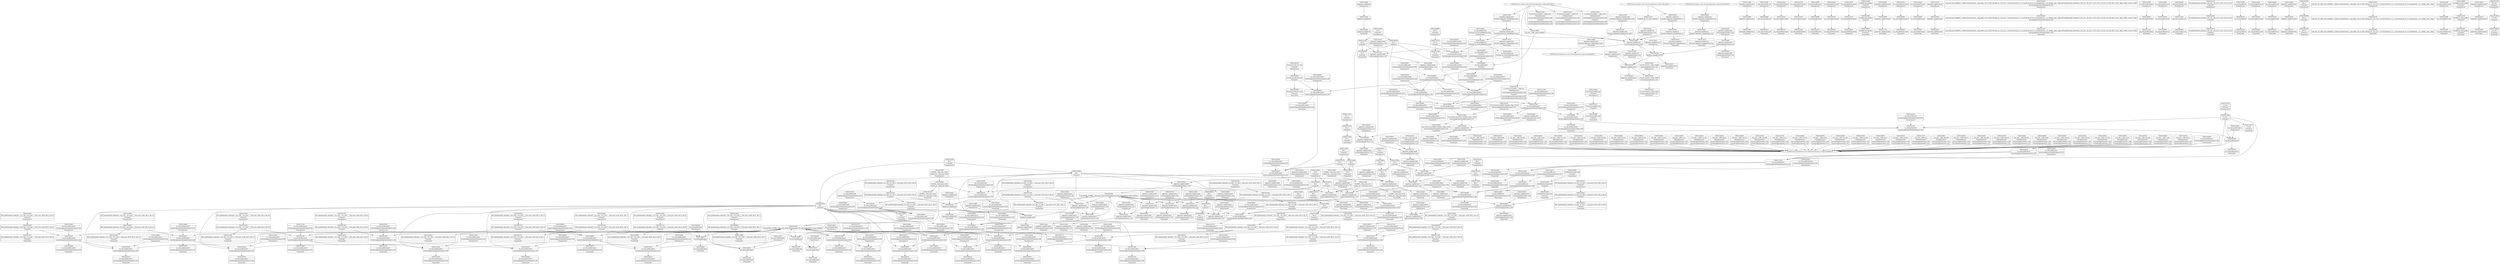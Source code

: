 digraph {
	CE0x51cd4d0 [shape=record,shape=Mrecord,label="{CE0x51cd4d0|apparmor_capable:bb|*SummSource*}"]
	CE0x5200c70 [shape=record,shape=Mrecord,label="{CE0x5200c70|aa_cred_profile:tmp7|security/apparmor/include/context.h,100}"]
	CE0x5203530 [shape=record,shape=Mrecord,label="{CE0x5203530|aa_cred_profile:tmp8|security/apparmor/include/context.h,100|*SummSource*}"]
	CE0x5236210 [shape=record,shape=Mrecord,label="{CE0x5236210|aa_cred_profile:tmp28|security/apparmor/include/context.h,100}"]
	CE0x51c3f10 [shape=record,shape=Mrecord,label="{CE0x51c3f10|apparmor_capable:entry|*SummSink*}"]
	"CONST[source:0(mediator),value:2(dynamic)][purpose:{subject}][SnkIdx:0]"
	CE0x51c0b90 [shape=record,shape=Mrecord,label="{CE0x51c0b90|_call_void_mcount()_#2}"]
	CE0x51caa70 [shape=record,shape=Mrecord,label="{CE0x51caa70|apparmor_capable:cap|Function::apparmor_capable&Arg::cap::|*SummSink*}"]
	CE0x5211c30 [shape=record,shape=Mrecord,label="{CE0x5211c30|aa_cred_profile:tmp12|security/apparmor/include/context.h,100|*SummSource*}"]
	CE0x520b710 [shape=record,shape=Mrecord,label="{CE0x520b710|aa_cred_profile:do.body|*SummSink*}"]
	CE0x51dc040 [shape=record,shape=Mrecord,label="{CE0x51dc040|apparmor_capable:error.1|*SummSource*}"]
	CE0x5210310 [shape=record,shape=Mrecord,label="{CE0x5210310|aa_cred_profile:do.body5|*SummSource*}"]
	CE0x51d09f0 [shape=record,shape=Mrecord,label="{CE0x51d09f0|aa_cred_profile:entry|*SummSource*}"]
	CE0x52133c0 [shape=record,shape=Mrecord,label="{CE0x52133c0|0:_%struct.aa_profile*,_:_CRE_24,32_|*MultipleSource*|security/apparmor/include/context.h,99|*LoadInst*|security/apparmor/include/context.h,99|security/apparmor/include/context.h,100}"]
	CE0x51e8290 [shape=record,shape=Mrecord,label="{CE0x51e8290|apparmor_capable:tmp16|security/apparmor/lsm.c,150}"]
	CE0x5220600 [shape=record,shape=Mrecord,label="{CE0x5220600|aa_cred_profile:do.end8|*SummSink*}"]
	CE0x5227f20 [shape=record,shape=Mrecord,label="{CE0x5227f20|i64*_getelementptr_inbounds_(_16_x_i64_,_16_x_i64_*___llvm_gcov_ctr46,_i64_0,_i64_8)|*Constant*|*SummSink*}"]
	CE0x52332b0 [shape=record,shape=Mrecord,label="{CE0x52332b0|aa_cred_profile:tmp27|security/apparmor/include/context.h,100}"]
	CE0x51ed520 [shape=record,shape=Mrecord,label="{CE0x51ed520|aa_cred_profile:tobool4|security/apparmor/include/context.h,100}"]
	CE0x51dc0b0 [shape=record,shape=Mrecord,label="{CE0x51dc0b0|apparmor_capable:error.1|*SummSink*}"]
	CE0x51e60c0 [shape=record,shape=Mrecord,label="{CE0x51e60c0|aa_cred_profile:do.body6|*SummSink*}"]
	CE0x51dbc00 [shape=record,shape=Mrecord,label="{CE0x51dbc00|apparmor_capable:tmp14|security/apparmor/lsm.c,149|*SummSource*}"]
	CE0x521ec60 [shape=record,shape=Mrecord,label="{CE0x521ec60|aa_cred_profile:lnot.ext|security/apparmor/include/context.h,100}"]
	CE0x520db00 [shape=record,shape=Mrecord,label="{CE0x520db00|aa_cred_profile:security|security/apparmor/include/context.h,99|*SummSink*}"]
	CE0x51eb4f0 [shape=record,shape=Mrecord,label="{CE0x51eb4f0|aa_cred_profile:tmp2|*SummSink*}"]
	CE0x5203fd0 [shape=record,shape=Mrecord,label="{CE0x5203fd0|aa_cred_profile:expval|security/apparmor/include/context.h,100|*SummSource*}"]
	CE0x51e75c0 [shape=record,shape=Mrecord,label="{CE0x51e75c0|apparmor_capable:tmp15|security/apparmor/lsm.c,150|*SummSource*}"]
	CE0x51f3790 [shape=record,shape=Mrecord,label="{CE0x51f3790|apparmor_capable:error.0}"]
	CE0x51c8060 [shape=record,shape=Mrecord,label="{CE0x51c8060|apparmor_capable:mode|security/apparmor/lsm.c,147}"]
	CE0x51f09c0 [shape=record,shape=Mrecord,label="{CE0x51f09c0|apparmor_capable:tmp8|security/apparmor/lsm.c,147}"]
	CE0x51ce7a0 [shape=record,shape=Mrecord,label="{CE0x51ce7a0|i64*_getelementptr_inbounds_(_8_x_i64_,_8_x_i64_*___llvm_gcov_ctr52,_i64_0,_i64_0)|*Constant*}"]
	CE0x51dd8e0 [shape=record,shape=Mrecord,label="{CE0x51dd8e0|128:_i64,_:_CRE_96,104_|*MultipleSource*|security/apparmor/lsm.c,146|security/apparmor/lsm.c,147}"]
	CE0x51c6bc0 [shape=record,shape=Mrecord,label="{CE0x51c6bc0|i64*_getelementptr_inbounds_(_8_x_i64_,_8_x_i64_*___llvm_gcov_ctr52,_i64_0,_i64_0)|*Constant*|*SummSource*}"]
	CE0x521ce60 [shape=record,shape=Mrecord,label="{CE0x521ce60|aa_cred_profile:tmp25|security/apparmor/include/context.h,100|*SummSink*}"]
	CE0x5207ee0 [shape=record,shape=Mrecord,label="{CE0x5207ee0|aa_cred_profile:tmp22|security/apparmor/include/context.h,100}"]
	CE0x51c8be0 [shape=record,shape=Mrecord,label="{CE0x51c8be0|apparmor_capable:tmp2|security/apparmor/lsm.c,145|*SummSource*}"]
	CE0x51cc250 [shape=record,shape=Mrecord,label="{CE0x51cc250|apparmor_capable:audit|Function::apparmor_capable&Arg::audit::}"]
	CE0x51cd890 [shape=record,shape=Mrecord,label="{CE0x51cd890|GLOBAL:cap_capable|*Constant*|*SummSink*}"]
	CE0x51c6460 [shape=record,shape=Mrecord,label="{CE0x51c6460|apparmor_capable:if.end4|*SummSource*}"]
	CE0x521c390 [shape=record,shape=Mrecord,label="{CE0x521c390|i64*_getelementptr_inbounds_(_16_x_i64_,_16_x_i64_*___llvm_gcov_ctr46,_i64_0,_i64_10)|*Constant*|*SummSink*}"]
	CE0x5209810 [shape=record,shape=Mrecord,label="{CE0x5209810|aa_cred_profile:tmp9|security/apparmor/include/context.h,100|*SummSink*}"]
	CE0x52290f0 [shape=record,shape=Mrecord,label="{CE0x52290f0|aa_cred_profile:tmp21|security/apparmor/include/context.h,100|*SummSource*}"]
	CE0x51eecd0 [shape=record,shape=Mrecord,label="{CE0x51eecd0|128:_i64,_:_CRE_216,224_|*MultipleSource*|security/apparmor/lsm.c,146|security/apparmor/lsm.c,147}"]
	CE0x5215400 [shape=record,shape=Mrecord,label="{CE0x5215400|aa_cred_profile:tmp18|security/apparmor/include/context.h,100}"]
	CE0x51f2580 [shape=record,shape=Mrecord,label="{CE0x51f2580|i64_3|*Constant*}"]
	CE0x51f3330 [shape=record,shape=Mrecord,label="{CE0x51f3330|apparmor_capable:tmp11|security/apparmor/lsm.c,148|*SummSource*}"]
	CE0x52129c0 [shape=record,shape=Mrecord,label="{CE0x52129c0|aa_cred_profile:tmp3|*SummSink*}"]
	CE0x51ca660 [shape=record,shape=Mrecord,label="{CE0x51ca660|apparmor_capable:tobool|security/apparmor/lsm.c,145|*SummSink*}"]
	CE0x5214600 [shape=record,shape=Mrecord,label="{CE0x5214600|aa_cred_profile:do.end10|*SummSink*}"]
	CE0x5228f30 [shape=record,shape=Mrecord,label="{CE0x5228f30|aa_cred_profile:tmp21|security/apparmor/include/context.h,100}"]
	CE0x52121e0 [shape=record,shape=Mrecord,label="{CE0x52121e0|0:_%struct.aa_profile*,_:_CRE_8,16_|*MultipleSource*|security/apparmor/include/context.h,99|*LoadInst*|security/apparmor/include/context.h,99|security/apparmor/include/context.h,100}"]
	CE0x51ec8b0 [shape=record,shape=Mrecord,label="{CE0x51ec8b0|%struct.aa_profile*_null|*Constant*|*SummSink*}"]
	CE0x52398a0 [shape=record,shape=Mrecord,label="{CE0x52398a0|aa_cred_profile:tmp34|security/apparmor/include/context.h,101}"]
	CE0x521d390 [shape=record,shape=Mrecord,label="{CE0x521d390|i64*_getelementptr_inbounds_(_16_x_i64_,_16_x_i64_*___llvm_gcov_ctr46,_i64_0,_i64_12)|*Constant*|*SummSource*}"]
	CE0x5213ca0 [shape=record,shape=Mrecord,label="{CE0x5213ca0|i1_true|*Constant*|*SummSource*}"]
	CE0x51e6ae0 [shape=record,shape=Mrecord,label="{CE0x51e6ae0|aa_cred_profile:lor.end|*SummSource*}"]
	CE0x520c640 [shape=record,shape=Mrecord,label="{CE0x520c640|i64*_getelementptr_inbounds_(_16_x_i64_,_16_x_i64_*___llvm_gcov_ctr46,_i64_0,_i64_1)|*Constant*|*SummSource*}"]
	CE0x51c1ce0 [shape=record,shape=Mrecord,label="{CE0x51c1ce0|apparmor_capable:if.end|*SummSource*}"]
	CE0x521f790 [shape=record,shape=Mrecord,label="{CE0x521f790|aa_cred_profile:lnot|security/apparmor/include/context.h,100}"]
	CE0x52293d0 [shape=record,shape=Mrecord,label="{CE0x52293d0|_call_void_asm_sideeffect_1:_09ud2_0A.pushsection___bug_table,_22a_22_0A2:_09.long_1b_-_2b,_$_0:c_-_2b_0A_09.word_$_1:c_,_0_0A_09.org_2b+$_2:c_0A.popsection_,_i,i,i,_dirflag_,_fpsr_,_flags_(i8*_getelementptr_inbounds_(_36_x_i8_,_36_x_i8_*_.str12,_i32_0,_i32_0),_i32_100,_i64_12)_#2,_!dbg_!15490,_!srcloc_!15493|security/apparmor/include/context.h,100}"]
	CE0x5202f30 [shape=record,shape=Mrecord,label="{CE0x5202f30|aa_cred_profile:tmp5|security/apparmor/include/context.h,99|*SummSource*}"]
	CE0x51f1530 [shape=record,shape=Mrecord,label="{CE0x51f1530|apparmor_capable:tmp9|security/apparmor/lsm.c,147|*SummSource*}"]
	CE0x51ead00 [shape=record,shape=Mrecord,label="{CE0x51ead00|aa_cred_profile:conv|security/apparmor/include/context.h,100|*SummSink*}"]
	CE0x5222c60 [shape=record,shape=Mrecord,label="{CE0x5222c60|aa_cred_profile:tmp1|*SummSource*}"]
	CE0x52019b0 [shape=record,shape=Mrecord,label="{CE0x52019b0|GLOBAL:__llvm_gcov_ctr46|Global_var:__llvm_gcov_ctr46|*SummSource*}"]
	CE0x5214f40 [shape=record,shape=Mrecord,label="{CE0x5214f40|i64*_getelementptr_inbounds_(_16_x_i64_,_16_x_i64_*___llvm_gcov_ctr46,_i64_0,_i64_8)|*Constant*|*SummSource*}"]
	CE0x521cb50 [shape=record,shape=Mrecord,label="{CE0x521cb50|aa_cred_profile:tmp25|security/apparmor/include/context.h,100}"]
	CE0x51c84d0 [shape=record,shape=Mrecord,label="{CE0x51c84d0|128:_i64,_:_CRE_8,16_|*MultipleSource*|security/apparmor/lsm.c,146|security/apparmor/lsm.c,147}"]
	CE0x5208130 [shape=record,shape=Mrecord,label="{CE0x5208130|aa_cred_profile:tmp23|security/apparmor/include/context.h,100}"]
	CE0x51cd990 [shape=record,shape=Mrecord,label="{CE0x51cd990|128:_i8*,_:_CRE:_elem_0:default:}"]
	CE0x51f3e20 [shape=record,shape=Mrecord,label="{CE0x51f3e20|apparmor_capable:call3|security/apparmor/lsm.c,148|*SummSource*}"]
	CE0x52255c0 [shape=record,shape=Mrecord,label="{CE0x52255c0|i64_1|*Constant*}"]
	CE0x52099f0 [shape=record,shape=Mrecord,label="{CE0x52099f0|i64*_getelementptr_inbounds_(_16_x_i64_,_16_x_i64_*___llvm_gcov_ctr46,_i64_0,_i64_4)|*Constant*}"]
	CE0x51ddc40 [shape=record,shape=Mrecord,label="{CE0x51ddc40|128:_i64,_:_CRE_112,120_|*MultipleSource*|security/apparmor/lsm.c,146|security/apparmor/lsm.c,147}"]
	CE0x51dcd10 [shape=record,shape=Mrecord,label="{CE0x51dcd10|128:_i64,_:_CRE_40,48_|*MultipleSource*|security/apparmor/lsm.c,146|security/apparmor/lsm.c,147}"]
	CE0x51d2b20 [shape=record,shape=Mrecord,label="{CE0x51d2b20|i64_0|*Constant*}"]
	CE0x52025f0 [shape=record,shape=Mrecord,label="{CE0x52025f0|aa_cred_profile:tmp15|security/apparmor/include/context.h,100|*SummSource*}"]
	CE0x520ea00 [shape=record,shape=Mrecord,label="{CE0x520ea00|i32_0|*Constant*}"]
	CE0x51c7d10 [shape=record,shape=Mrecord,label="{CE0x51c7d10|i32_11|*Constant*}"]
	CE0x51e7150 [shape=record,shape=Mrecord,label="{CE0x51e7150|aa_cred_profile:if.then|*SummSink*}"]
	CE0x51e9820 [shape=record,shape=Mrecord,label="{CE0x51e9820|apparmor_capable:tmp13|security/apparmor/lsm.c,149|*SummSink*}"]
	CE0x521ed50 [shape=record,shape=Mrecord,label="{CE0x521ed50|aa_cred_profile:lnot.ext|security/apparmor/include/context.h,100|*SummSink*}"]
	CE0x5216230 [shape=record,shape=Mrecord,label="{CE0x5216230|aa_cred_profile:lor.rhs}"]
	CE0x51e6470 [shape=record,shape=Mrecord,label="{CE0x51e6470|aa_cred_profile:tmp6|security/apparmor/include/context.h,100}"]
	CE0x5214850 [shape=record,shape=Mrecord,label="{CE0x5214850|i64*_getelementptr_inbounds_(_16_x_i64_,_16_x_i64_*___llvm_gcov_ctr46,_i64_0,_i64_0)|*Constant*|*SummSource*}"]
	CE0x520e8d0 [shape=record,shape=Mrecord,label="{CE0x520e8d0|_call_void_mcount()_#2|*SummSource*}"]
	CE0x51eee80 [shape=record,shape=Mrecord,label="{CE0x51eee80|128:_i64,_:_CRE_224,232_|*MultipleSource*|security/apparmor/lsm.c,146|security/apparmor/lsm.c,147}"]
	CE0x51ee7c0 [shape=record,shape=Mrecord,label="{CE0x51ee7c0|128:_i64,_:_CRE_192,196_|*MultipleSource*|security/apparmor/lsm.c,146|security/apparmor/lsm.c,147}"]
	CE0x51c9650 [shape=record,shape=Mrecord,label="{CE0x51c9650|apparmor_capable:call1|security/apparmor/lsm.c,146|*SummSink*}"]
	CE0x5237e10 [shape=record,shape=Mrecord,label="{CE0x5237e10|i64*_getelementptr_inbounds_(_16_x_i64_,_16_x_i64_*___llvm_gcov_ctr46,_i64_0,_i64_15)|*Constant*}"]
	CE0x51e4570 [shape=record,shape=Mrecord,label="{CE0x51e4570|i8*_getelementptr_inbounds_(_36_x_i8_,_36_x_i8_*_.str12,_i32_0,_i32_0)|*Constant*|*SummSink*}"]
	CE0x51dc1e0 [shape=record,shape=Mrecord,label="{CE0x51dc1e0|i64*_getelementptr_inbounds_(_8_x_i64_,_8_x_i64_*___llvm_gcov_ctr52,_i64_0,_i64_7)|*Constant*}"]
	CE0x51f3db0 [shape=record,shape=Mrecord,label="{CE0x51f3db0|apparmor_capable:call3|security/apparmor/lsm.c,148}"]
	CE0x5213170 [shape=record,shape=Mrecord,label="{CE0x5213170|%struct.aa_profile*_null|*Constant*}"]
	CE0x5206460 [shape=record,shape=Mrecord,label="{CE0x5206460|i64*_getelementptr_inbounds_(_16_x_i64_,_16_x_i64_*___llvm_gcov_ctr46,_i64_0,_i64_7)|*Constant*}"]
	CE0x51c0b20 [shape=record,shape=Mrecord,label="{CE0x51c0b20|apparmor_capable:tmp1}"]
	CE0x51eb410 [shape=record,shape=Mrecord,label="{CE0x51eb410|aa_cred_profile:tmp2}"]
	CE0x5204830 [shape=record,shape=Mrecord,label="{CE0x5204830|aa_cred_profile:tobool|security/apparmor/include/context.h,100}"]
	CE0x51ca230 [shape=record,shape=Mrecord,label="{CE0x51ca230|apparmor_capable:tmp4|security/apparmor/lsm.c,145|*SummSource*}"]
	CE0x51c81d0 [shape=record,shape=Mrecord,label="{CE0x51c81d0|apparmor_capable:mode|security/apparmor/lsm.c,147|*SummSink*}"]
	CE0x52148f0 [shape=record,shape=Mrecord,label="{CE0x52148f0|aa_cred_profile:bb|*SummSource*}"]
	CE0x51c1c30 [shape=record,shape=Mrecord,label="{CE0x51c1c30|apparmor_capable:tobool|security/apparmor/lsm.c,145}"]
	CE0x51c89b0 [shape=record,shape=Mrecord,label="{CE0x51c89b0|apparmor_capable:tmp3|security/apparmor/lsm.c,145}"]
	CE0x51c90d0 [shape=record,shape=Mrecord,label="{CE0x51c90d0|i64_1|*Constant*}"]
	CE0x51d34a0 [shape=record,shape=Mrecord,label="{CE0x51d34a0|aa_cred_profile:do.cond}"]
	CE0x51dc760 [shape=record,shape=Mrecord,label="{CE0x51dc760|128:_i64,_:_CRE_16,24_|*MultipleSource*|security/apparmor/lsm.c,146|security/apparmor/lsm.c,147}"]
	CE0x5215470 [shape=record,shape=Mrecord,label="{CE0x5215470|aa_cred_profile:tmp18|security/apparmor/include/context.h,100|*SummSource*}"]
	CE0x51ca5f0 [shape=record,shape=Mrecord,label="{CE0x51ca5f0|i64_2|*Constant*|*SummSource*}"]
	CE0x5210a70 [shape=record,shape=Mrecord,label="{CE0x5210a70|aa_cred_profile:tmp10|security/apparmor/include/context.h,100}"]
	CE0x5229ca0 [shape=record,shape=Mrecord,label="{CE0x5229ca0|aa_cred_profile:if.end}"]
	CE0x51dddf0 [shape=record,shape=Mrecord,label="{CE0x51dddf0|128:_i64,_:_CRE_120,124_|*MultipleSource*|security/apparmor/lsm.c,146|security/apparmor/lsm.c,147}"]
	CE0x51e8410 [shape=record,shape=Mrecord,label="{CE0x51e8410|apparmor_capable:tmp16|security/apparmor/lsm.c,150|*SummSource*}"]
	CE0x52334a0 [shape=record,shape=Mrecord,label="{CE0x52334a0|aa_cred_profile:tmp27|security/apparmor/include/context.h,100|*SummSource*}"]
	CE0x5208500 [shape=record,shape=Mrecord,label="{CE0x5208500|aa_cred_profile:tmp23|security/apparmor/include/context.h,100|*SummSink*}"]
	CE0x52235b0 [shape=record,shape=Mrecord,label="{CE0x52235b0|i64*_getelementptr_inbounds_(_16_x_i64_,_16_x_i64_*___llvm_gcov_ctr46,_i64_0,_i64_7)|*Constant*|*SummSource*}"]
	CE0x5215910 [shape=record,shape=Mrecord,label="{CE0x5215910|aa_cred_profile:tmp19|security/apparmor/include/context.h,100|*SummSource*}"]
	CE0x5211380 [shape=record,shape=Mrecord,label="{CE0x5211380|i32_22|*Constant*|*SummSink*}"]
	CE0x51dd070 [shape=record,shape=Mrecord,label="{CE0x51dd070|128:_i64,_:_CRE_56,64_|*MultipleSource*|security/apparmor/lsm.c,146|security/apparmor/lsm.c,147}"]
	CE0x52048d0 [shape=record,shape=Mrecord,label="{CE0x52048d0|aa_cred_profile:tobool|security/apparmor/include/context.h,100|*SummSource*}"]
	CE0x51f22c0 [shape=record,shape=Mrecord,label="{CE0x51f22c0|i64_4|*Constant*|*SummSource*}"]
	CE0x5208830 [shape=record,shape=Mrecord,label="{CE0x5208830|aa_cred_profile:tmp9|security/apparmor/include/context.h,100}"]
	CE0x521dbe0 [shape=record,shape=Mrecord,label="{CE0x521dbe0|aa_cred_profile:tmp26|security/apparmor/include/context.h,100|*SummSource*}"]
	CE0x5209f50 [shape=record,shape=Mrecord,label="{CE0x5209f50|aa_cred_profile:tmp12|security/apparmor/include/context.h,100|*SummSink*}"]
	CE0x5207b60 [shape=record,shape=Mrecord,label="{CE0x5207b60|i64*_getelementptr_inbounds_(_16_x_i64_,_16_x_i64_*___llvm_gcov_ctr46,_i64_0,_i64_9)|*Constant*}"]
	CE0x5236910 [shape=record,shape=Mrecord,label="{CE0x5236910|aa_cred_profile:tmp29|security/apparmor/include/context.h,100|*SummSink*}"]
	CE0x51cc810 [shape=record,shape=Mrecord,label="{CE0x51cc810|apparmor_capable:cap|Function::apparmor_capable&Arg::cap::}"]
	CE0x5237180 [shape=record,shape=Mrecord,label="{CE0x5237180|i64*_getelementptr_inbounds_(_16_x_i64_,_16_x_i64_*___llvm_gcov_ctr46,_i64_0,_i64_14)|*Constant*|*SummSink*}"]
	CE0x51ee460 [shape=record,shape=Mrecord,label="{CE0x51ee460|128:_i64,_:_CRE_152,160_|*MultipleSource*|security/apparmor/lsm.c,146|security/apparmor/lsm.c,147}"]
	CE0x51cbfd0 [shape=record,shape=Mrecord,label="{CE0x51cbfd0|apparmor_capable:call|security/apparmor/lsm.c,144|*SummSink*}"]
	CE0x51c9250 [shape=record,shape=Mrecord,label="{CE0x51c9250|apparmor_capable:if.then}"]
	CE0x522a400 [shape=record,shape=Mrecord,label="{CE0x522a400|i64_6|*Constant*|*SummSource*}"]
	CE0x5239d90 [shape=record,shape=Mrecord,label="{CE0x5239d90|aa_cred_profile:tmp34|security/apparmor/include/context.h,101|*SummSink*}"]
	CE0x5204250 [shape=record,shape=Mrecord,label="{CE0x5204250|aa_cred_profile:bb|*SummSink*}"]
	CE0x52051e0 [shape=record,shape=Mrecord,label="{CE0x52051e0|GLOBAL:__llvm_gcov_ctr46|Global_var:__llvm_gcov_ctr46|*SummSink*}"]
	CE0x5232fa0 [shape=record,shape=Mrecord,label="{CE0x5232fa0|aa_cred_profile:tmp26|security/apparmor/include/context.h,100|*SummSink*}"]
	CE0x5210b50 [shape=record,shape=Mrecord,label="{CE0x5210b50|aa_cred_profile:tmp10|security/apparmor/include/context.h,100|*SummSink*}"]
	CE0x51d5290 [shape=record,shape=Mrecord,label="{CE0x51d5290|aa_cred_profile:cred|Function::aa_cred_profile&Arg::cred::}"]
	CE0x51d1b80 [shape=record,shape=Mrecord,label="{CE0x51d1b80|aa_cred_profile:lnot3|security/apparmor/include/context.h,100|*SummSink*}"]
	CE0x5237550 [shape=record,shape=Mrecord,label="{CE0x5237550|aa_cred_profile:tmp30|security/apparmor/include/context.h,100}"]
	CE0x5209ff0 [shape=record,shape=Mrecord,label="{CE0x5209ff0|aa_cred_profile:tobool1|security/apparmor/include/context.h,100}"]
	CE0x5233af0 [shape=record,shape=Mrecord,label="{CE0x5233af0|i64*_getelementptr_inbounds_(_16_x_i64_,_16_x_i64_*___llvm_gcov_ctr46,_i64_0,_i64_13)|*Constant*|*SummSource*}"]
	CE0x52238b0 [shape=record,shape=Mrecord,label="{CE0x52238b0|i64*_getelementptr_inbounds_(_16_x_i64_,_16_x_i64_*___llvm_gcov_ctr46,_i64_0,_i64_7)|*Constant*|*SummSink*}"]
	CE0x51c9ce0 [shape=record,shape=Mrecord,label="{CE0x51c9ce0|apparmor_capable:ns|Function::apparmor_capable&Arg::ns::|*SummSink*}"]
	CE0x51c7ee0 [shape=record,shape=Mrecord,label="{CE0x51c7ee0|i32_11|*Constant*|*SummSink*}"]
	CE0x51c6900 [shape=record,shape=Mrecord,label="{CE0x51c6900|apparmor_capable:entry}"]
	CE0x5238900 [shape=record,shape=Mrecord,label="{CE0x5238900|aa_cred_profile:tmp32|security/apparmor/include/context.h,101|*SummSource*}"]
	CE0x5224510 [shape=record,shape=Mrecord,label="{CE0x5224510|aa_cred_profile:lnot|security/apparmor/include/context.h,100|*SummSource*}"]
	CE0x51f08b0 [shape=record,shape=Mrecord,label="{CE0x51f08b0|apparmor_capable:tmp6|security/apparmor/lsm.c,147|*SummSink*}"]
	CE0x5208f50 [shape=record,shape=Mrecord,label="{CE0x5208f50|%struct.aa_task_cxt*_null|*Constant*}"]
	CE0x5216600 [shape=record,shape=Mrecord,label="{CE0x5216600|aa_cred_profile:tmp|*SummSource*}"]
	CE0x52219e0 [shape=record,shape=Mrecord,label="{CE0x52219e0|_call_void_asm_sideeffect_1:_09ud2_0A.pushsection___bug_table,_22a_22_0A2:_09.long_1b_-_2b,_$_0:c_-_2b_0A_09.word_$_1:c_,_0_0A_09.org_2b+$_2:c_0A.popsection_,_i,i,i,_dirflag_,_fpsr_,_flags_(i8*_getelementptr_inbounds_(_36_x_i8_,_36_x_i8_*_.str12,_i32_0,_i32_0),_i32_100,_i64_12)_#2,_!dbg_!15490,_!srcloc_!15493|security/apparmor/include/context.h,100|*SummSink*}"]
	CE0x5207970 [shape=record,shape=Mrecord,label="{CE0x5207970|i64_12|*Constant*|*SummSink*}"]
	CE0x51f25f0 [shape=record,shape=Mrecord,label="{CE0x51f25f0|i64_3|*Constant*|*SummSource*}"]
	CE0x51cd0e0 [shape=record,shape=Mrecord,label="{CE0x51cd0e0|apparmor_capable:tmp5|security/apparmor/lsm.c,145|*SummSink*}"]
	CE0x520a990 [shape=record,shape=Mrecord,label="{CE0x520a990|aa_cred_profile:tmp4|*LoadInst*|security/apparmor/include/context.h,99|*SummSource*}"]
	CE0x51cbc30 [shape=record,shape=Mrecord,label="{CE0x51cbc30|apparmor_capable:tmp3|security/apparmor/lsm.c,145|*SummSource*}"]
	CE0x51f3930 [shape=record,shape=Mrecord,label="{CE0x51f3930|apparmor_capable:tmp12|security/apparmor/lsm.c,148|*SummSource*}"]
	CE0x520e320 [shape=record,shape=Mrecord,label="{CE0x520e320|aa_cred_profile:profile|security/apparmor/include/context.h,100}"]
	CE0x52008d0 [shape=record,shape=Mrecord,label="{CE0x52008d0|aa_cred_profile:tmp6|security/apparmor/include/context.h,100|*SummSink*}"]
	CE0x51cd820 [shape=record,shape=Mrecord,label="{CE0x51cd820|i64_1|*Constant*|*SummSink*}"]
	CE0x51f2700 [shape=record,shape=Mrecord,label="{CE0x51f2700|i64_3|*Constant*|*SummSink*}"]
	CE0x5237c50 [shape=record,shape=Mrecord,label="{CE0x5237c50|aa_cred_profile:tmp31|security/apparmor/include/context.h,100|*SummSink*}"]
	CE0x520c7c0 [shape=record,shape=Mrecord,label="{CE0x520c7c0|i64*_getelementptr_inbounds_(_16_x_i64_,_16_x_i64_*___llvm_gcov_ctr46,_i64_0,_i64_1)|*Constant*|*SummSink*}"]
	CE0x5210ae0 [shape=record,shape=Mrecord,label="{CE0x5210ae0|aa_cred_profile:tmp10|security/apparmor/include/context.h,100|*SummSource*}"]
	CE0x5215cf0 [shape=record,shape=Mrecord,label="{CE0x5215cf0|aa_cred_profile:tobool4|security/apparmor/include/context.h,100|*SummSink*}"]
	CE0x5201c00 [shape=record,shape=Mrecord,label="{CE0x5201c00|aa_cred_profile:tmp8|security/apparmor/include/context.h,100}"]
	CE0x51f3800 [shape=record,shape=Mrecord,label="{CE0x51f3800|apparmor_capable:tmp12|security/apparmor/lsm.c,148}"]
	CE0x51ee970 [shape=record,shape=Mrecord,label="{CE0x51ee970|128:_i64,_:_CRE_200,208_|*MultipleSource*|security/apparmor/lsm.c,146|security/apparmor/lsm.c,147}"]
	CE0x51ce6e0 [shape=record,shape=Mrecord,label="{CE0x51ce6e0|apparmor_capable:bb|*SummSink*}"]
	CE0x5222ef0 [shape=record,shape=Mrecord,label="{CE0x5222ef0|i64*_getelementptr_inbounds_(_16_x_i64_,_16_x_i64_*___llvm_gcov_ctr46,_i64_0,_i64_1)|*Constant*}"]
	CE0x5238970 [shape=record,shape=Mrecord,label="{CE0x5238970|aa_cred_profile:tmp32|security/apparmor/include/context.h,101|*SummSink*}"]
	CE0x51c9b50 [shape=record,shape=Mrecord,label="{CE0x51c9b50|apparmor_capable:ns|Function::apparmor_capable&Arg::ns::}"]
	CE0x51cacf0 [shape=record,shape=Mrecord,label="{CE0x51cacf0|i32_0|*Constant*|*SummSource*}"]
	CE0x520f170 [shape=record,shape=Mrecord,label="{CE0x520f170|0:_%struct.aa_profile*,_:_CRE_0,8_|*MultipleSource*|security/apparmor/include/context.h,99|*LoadInst*|security/apparmor/include/context.h,99|security/apparmor/include/context.h,100}"]
	CE0x52112c0 [shape=record,shape=Mrecord,label="{CE0x52112c0|i32_22|*Constant*}"]
	CE0x51cb250 [shape=record,shape=Mrecord,label="{CE0x51cb250|apparmor_capable:tmp4|security/apparmor/lsm.c,145}"]
	CE0x51c9fe0 [shape=record,shape=Mrecord,label="{CE0x51c9fe0|i32_0|*Constant*|*SummSink*}"]
	CE0x51f3aa0 [shape=record,shape=Mrecord,label="{CE0x51f3aa0|apparmor_capable:tmp12|security/apparmor/lsm.c,148|*SummSink*}"]
	CE0x52384c0 [shape=record,shape=Mrecord,label="{CE0x52384c0|i64*_getelementptr_inbounds_(_16_x_i64_,_16_x_i64_*___llvm_gcov_ctr46,_i64_0,_i64_15)|*Constant*|*SummSink*}"]
	CE0x51dc350 [shape=record,shape=Mrecord,label="{CE0x51dc350|i64*_getelementptr_inbounds_(_8_x_i64_,_8_x_i64_*___llvm_gcov_ctr52,_i64_0,_i64_7)|*Constant*|*SummSource*}"]
	CE0x51dd220 [shape=record,shape=Mrecord,label="{CE0x51dd220|128:_i64,_:_CRE_64,72_|*MultipleSource*|security/apparmor/lsm.c,146|security/apparmor/lsm.c,147}"]
	CE0x51dbd70 [shape=record,shape=Mrecord,label="{CE0x51dbd70|apparmor_capable:tmp14|security/apparmor/lsm.c,149|*SummSink*}"]
	CE0x522a580 [shape=record,shape=Mrecord,label="{CE0x522a580|i64_6|*Constant*|*SummSink*}"]
	CE0x51e47d0 [shape=record,shape=Mrecord,label="{CE0x51e47d0|void_(i8*,_i32,_i64)*_asm_sideeffect_1:_09ud2_0A.pushsection___bug_table,_22a_22_0A2:_09.long_1b_-_2b,_$_0:c_-_2b_0A_09.word_$_1:c_,_0_0A_09.org_2b+$_2:c_0A.popsection_,_i,i,i,_dirflag_,_fpsr_,_flags_}"]
	CE0x51f05c0 [shape=record,shape=Mrecord,label="{CE0x51f05c0|128:_i64,_:_CRE_544,592_|*MultipleSource*|security/apparmor/lsm.c,146|security/apparmor/lsm.c,147}"]
	CE0x51e4170 [shape=record,shape=Mrecord,label="{CE0x51e4170|i8*_getelementptr_inbounds_(_36_x_i8_,_36_x_i8_*_.str12,_i32_0,_i32_0)|*Constant*|*SummSource*}"]
	CE0x51f3f50 [shape=record,shape=Mrecord,label="{CE0x51f3f50|apparmor_capable:call3|security/apparmor/lsm.c,148|*SummSink*}"]
	CE0x51c7e70 [shape=record,shape=Mrecord,label="{CE0x51c7e70|128:_i64,_:_CRE_0,8_|*MultipleSource*|security/apparmor/lsm.c,146|security/apparmor/lsm.c,147}"]
	CE0x520b190 [shape=record,shape=Mrecord,label="{CE0x520b190|i64*_getelementptr_inbounds_(_16_x_i64_,_16_x_i64_*___llvm_gcov_ctr46,_i64_0,_i64_4)|*Constant*|*SummSource*}"]
	CE0x51d5730 [shape=record,shape=Mrecord,label="{CE0x51d5730|_ret_%struct.aa_profile*_%tmp34,_!dbg_!15510|security/apparmor/include/context.h,101|*SummSource*}"]
	CE0x520a8c0 [shape=record,shape=Mrecord,label="{CE0x520a8c0|aa_cred_profile:tmp4|*LoadInst*|security/apparmor/include/context.h,99}"]
	CE0x5213ef0 [shape=record,shape=Mrecord,label="{CE0x5213ef0|aa_cred_profile:do.end|*SummSink*}"]
	CE0x520fc60 [shape=record,shape=Mrecord,label="{CE0x520fc60|aa_cred_profile:tmp14|security/apparmor/include/context.h,100}"]
	CE0x5229740 [shape=record,shape=Mrecord,label="{CE0x5229740|_call_void_asm_sideeffect_1:_09ud2_0A.pushsection___bug_table,_22a_22_0A2:_09.long_1b_-_2b,_$_0:c_-_2b_0A_09.word_$_1:c_,_0_0A_09.org_2b+$_2:c_0A.popsection_,_i,i,i,_dirflag_,_fpsr_,_flags_(i8*_getelementptr_inbounds_(_36_x_i8_,_36_x_i8_*_.str12,_i32_0,_i32_0),_i32_100,_i64_12)_#2,_!dbg_!15490,_!srcloc_!15493|security/apparmor/include/context.h,100|*SummSource*}"]
	CE0x51e62d0 [shape=record,shape=Mrecord,label="{CE0x51e62d0|aa_cred_profile:tmp6|security/apparmor/include/context.h,100|*SummSource*}"]
	CE0x5226e90 [shape=record,shape=Mrecord,label="{CE0x5226e90|aa_cred_profile:lnot2|security/apparmor/include/context.h,100|*SummSource*}"]
	CE0x51cae40 [shape=record,shape=Mrecord,label="{CE0x51cae40|i64_2|*Constant*}"]
	CE0x521ef10 [shape=record,shape=Mrecord,label="{CE0x521ef10|aa_cred_profile:conv|security/apparmor/include/context.h,100}"]
	CE0x51e3c40 [shape=record,shape=Mrecord,label="{CE0x51e3c40|i8*_getelementptr_inbounds_(_36_x_i8_,_36_x_i8_*_.str12,_i32_0,_i32_0)|*Constant*}"]
	CE0x51cd7b0 [shape=record,shape=Mrecord,label="{CE0x51cd7b0|i64_1|*Constant*|*SummSource*}"]
	CE0x5228360 [shape=record,shape=Mrecord,label="{CE0x5228360|aa_cred_profile:tmp20|security/apparmor/include/context.h,100|*SummSource*}"]
	CE0x5202270 [shape=record,shape=Mrecord,label="{CE0x5202270|aa_cred_profile:tmp14|security/apparmor/include/context.h,100|*SummSink*}"]
	CE0x51dab20 [shape=record,shape=Mrecord,label="{CE0x51dab20|aa_cred_profile:tmp16|security/apparmor/include/context.h,100|*SummSink*}"]
	CE0x51f1220 [shape=record,shape=Mrecord,label="{CE0x51f1220|apparmor_capable:tmp9|security/apparmor/lsm.c,147}"]
	CE0x5213fe0 [shape=record,shape=Mrecord,label="{CE0x5213fe0|aa_cred_profile:lor.end|*SummSink*}"]
	CE0x51d5220 [shape=record,shape=Mrecord,label="{CE0x51d5220|aa_cred_profile:entry|*SummSink*}"]
	CE0x51c6390 [shape=record,shape=Mrecord,label="{CE0x51c6390|apparmor_capable:if.end4}"]
	CE0x520e160 [shape=record,shape=Mrecord,label="{CE0x520e160|aa_cred_profile:tmp11|security/apparmor/include/context.h,100|*SummSink*}"]
	CE0x52396e0 [shape=record,shape=Mrecord,label="{CE0x52396e0|aa_cred_profile:profile11|security/apparmor/include/context.h,101|*SummSink*}"]
	CE0x51d0820 [shape=record,shape=Mrecord,label="{CE0x51d0820|GLOBAL:aa_cred_profile|*Constant*|*SummSink*}"]
	CE0x51e8220 [shape=record,shape=Mrecord,label="{CE0x51e8220|_ret_i32_%error.1,_!dbg_!15489|security/apparmor/lsm.c,150}"]
	CE0x51e8f10 [shape=record,shape=Mrecord,label="{CE0x51e8f10|i64*_getelementptr_inbounds_(_8_x_i64_,_8_x_i64_*___llvm_gcov_ctr52,_i64_0,_i64_6)|*Constant*|*SummSource*}"]
	CE0x520fa90 [shape=record,shape=Mrecord,label="{CE0x520fa90|i64_5|*Constant*}"]
	CE0x51ed680 [shape=record,shape=Mrecord,label="{CE0x51ed680|aa_cred_profile:tobool4|security/apparmor/include/context.h,100|*SummSource*}"]
	CE0x51ed8b0 [shape=record,shape=Mrecord,label="{CE0x51ed8b0|aa_cred_profile:lor.end}"]
	CE0x51eff00 [shape=record,shape=Mrecord,label="{CE0x51eff00|128:_i64,_:_CRE_264,268_|*MultipleSource*|security/apparmor/lsm.c,146|security/apparmor/lsm.c,147}"]
	CE0x517f270 [shape=record,shape=Mrecord,label="{CE0x517f270|apparmor_capable:cred|Function::apparmor_capable&Arg::cred::|*SummSink*}"]
	CE0x51c3dc0 [shape=record,shape=Mrecord,label="{CE0x51c3dc0|apparmor_capable:tmp|*SummSource*}"]
	CE0x51cea70 [shape=record,shape=Mrecord,label="{CE0x51cea70|apparmor_capable:if.then2}"]
	CE0x51c67b0 [shape=record,shape=Mrecord,label="{CE0x51c67b0|apparmor_capable:if.end}"]
	CE0x51eae70 [shape=record,shape=Mrecord,label="{CE0x51eae70|apparmor_capable:error.1}"]
	CE0x51e6540 [shape=record,shape=Mrecord,label="{CE0x51e6540|i64_0|*Constant*}"]
	CE0x51eeb20 [shape=record,shape=Mrecord,label="{CE0x51eeb20|128:_i64,_:_CRE_208,212_|*MultipleSource*|security/apparmor/lsm.c,146|security/apparmor/lsm.c,147}"]
	CE0x507d210 [shape=record,shape=Mrecord,label="{CE0x507d210|_call_void_mcount()_#2|*SummSink*}"]
	CE0x51cc7a0 [shape=record,shape=Mrecord,label="{CE0x51cc7a0|VOIDTB_TE:_CE:_elem_0:default:}"]
	CE0x51cc1e0 [shape=record,shape=Mrecord,label="{CE0x51cc1e0|i32_0|*Constant*}"]
	CE0x5205000 [shape=record,shape=Mrecord,label="{CE0x5205000|GLOBAL:__llvm_gcov_ctr46|Global_var:__llvm_gcov_ctr46}"]
	CE0x521f470 [shape=record,shape=Mrecord,label="{CE0x521f470|i1_true|*Constant*|*SummSink*}"]
	CE0x51ee610 [shape=record,shape=Mrecord,label="{CE0x51ee610|128:_i64,_:_CRE_160,188_|*MultipleSource*|security/apparmor/lsm.c,146|security/apparmor/lsm.c,147}"]
	CE0x51e7550 [shape=record,shape=Mrecord,label="{CE0x51e7550|apparmor_capable:tmp15|security/apparmor/lsm.c,150}"]
	CE0x521d020 [shape=record,shape=Mrecord,label="{CE0x521d020|i64*_getelementptr_inbounds_(_16_x_i64_,_16_x_i64_*___llvm_gcov_ctr46,_i64_0,_i64_12)|*Constant*}"]
	"CONST[source:0(mediator),value:0(static)][purpose:{operation}][SnkIdx:1]"
	CE0x51c9da0 [shape=record,shape=Mrecord,label="{CE0x51c9da0|apparmor_capable:audit|Function::apparmor_capable&Arg::audit::|*SummSink*}"]
	CE0x52367f0 [shape=record,shape=Mrecord,label="{CE0x52367f0|aa_cred_profile:tmp29|security/apparmor/include/context.h,100|*SummSource*}"]
	CE0x51eb480 [shape=record,shape=Mrecord,label="{CE0x51eb480|aa_cred_profile:tmp2|*SummSource*}"]
	CE0x51cea00 [shape=record,shape=Mrecord,label="{CE0x51cea00|GLOBAL:cap_capable|*Constant*|*SummSource*}"]
	CE0x51c94e0 [shape=record,shape=Mrecord,label="{CE0x51c94e0|apparmor_capable:call1|security/apparmor/lsm.c,146|*SummSource*}"]
	CE0x507d050 [shape=record,shape=Mrecord,label="{CE0x507d050|apparmor_capable:tmp2|security/apparmor/lsm.c,145}"]
	CE0x5209690 [shape=record,shape=Mrecord,label="{CE0x5209690|aa_cred_profile:tmp9|security/apparmor/include/context.h,100|*SummSource*}"]
	CE0x51f0770 [shape=record,shape=Mrecord,label="{CE0x51f0770|apparmor_capable:tmp6|security/apparmor/lsm.c,147}"]
	CE0x51ee100 [shape=record,shape=Mrecord,label="{CE0x51ee100|128:_i64,_:_CRE_144,148_|*MultipleSource*|security/apparmor/lsm.c,146|security/apparmor/lsm.c,147}"]
	CE0x51f1cb0 [shape=record,shape=Mrecord,label="{CE0x51f1cb0|apparmor_capable:tmp10|security/apparmor/lsm.c,147|*SummSink*}"]
	CE0x521c760 [shape=record,shape=Mrecord,label="{CE0x521c760|aa_cred_profile:tmp24|security/apparmor/include/context.h,100}"]
	CE0x51d2b90 [shape=record,shape=Mrecord,label="{CE0x51d2b90|i64_0|*Constant*|*SummSource*}"]
	CE0x5215eb0 [shape=record,shape=Mrecord,label="{CE0x5215eb0|i64_6|*Constant*}"]
	CE0x5239150 [shape=record,shape=Mrecord,label="{CE0x5239150|aa_cred_profile:tmp33|security/apparmor/include/context.h,101|*SummSink*}"]
	CE0x51c9c20 [shape=record,shape=Mrecord,label="{CE0x51c9c20|apparmor_capable:ns|Function::apparmor_capable&Arg::ns::|*SummSource*}"]
	CE0x51efba0 [shape=record,shape=Mrecord,label="{CE0x51efba0|128:_i64,_:_CRE_248,256_|*MultipleSource*|security/apparmor/lsm.c,146|security/apparmor/lsm.c,147}"]
	CE0x5221200 [shape=record,shape=Mrecord,label="{CE0x5221200|i32_100|*Constant*|*SummSource*}"]
	CE0x51ca8b0 [shape=record,shape=Mrecord,label="{CE0x51ca8b0|apparmor_capable:cap|Function::apparmor_capable&Arg::cap::|*SummSource*}"]
	CE0x5212950 [shape=record,shape=Mrecord,label="{CE0x5212950|aa_cred_profile:tmp3|*SummSource*}"]
	CE0x5222bf0 [shape=record,shape=Mrecord,label="{CE0x5222bf0|aa_cred_profile:tmp1}"]
	CE0x51f40c0 [shape=record,shape=Mrecord,label="{CE0x51f40c0|apparmor_capable:error.0|*SummSource*}"]
	CE0x51cc040 [shape=record,shape=Mrecord,label="{CE0x51cc040|apparmor_capable:call|security/apparmor/lsm.c,144|*SummSource*}"]
	CE0x52266a0 [shape=record,shape=Mrecord,label="{CE0x52266a0|GLOBAL:llvm.expect.i64|*Constant*}"]
	CE0x5238180 [shape=record,shape=Mrecord,label="{CE0x5238180|i64*_getelementptr_inbounds_(_16_x_i64_,_16_x_i64_*___llvm_gcov_ctr46,_i64_0,_i64_15)|*Constant*|*SummSource*}"]
	CE0x5207900 [shape=record,shape=Mrecord,label="{CE0x5207900|i64_12|*Constant*|*SummSource*}"]
	CE0x5da2e40 [shape=record,shape=Mrecord,label="{CE0x5da2e40|apparmor_capable:tmp}"]
	CE0x52394f0 [shape=record,shape=Mrecord,label="{CE0x52394f0|aa_cred_profile:profile11|security/apparmor/include/context.h,101}"]
	CE0x51ec9a0 [shape=record,shape=Mrecord,label="{CE0x51ec9a0|%struct.aa_profile*_null|*Constant*|*SummSource*}"]
	CE0x5224850 [shape=record,shape=Mrecord,label="{CE0x5224850|aa_cred_profile:tmp13|*SummSource*}"]
	CE0x51dd580 [shape=record,shape=Mrecord,label="{CE0x51dd580|128:_i64,_:_CRE_80,88_|*MultipleSource*|security/apparmor/lsm.c,146|security/apparmor/lsm.c,147}"]
	"CONST[source:1(input),value:2(dynamic)][purpose:{operation}][SrcIdx:3]"
	CE0x5216520 [shape=record,shape=Mrecord,label="{CE0x5216520|aa_cred_profile:tmp}"]
	CE0x5238f90 [shape=record,shape=Mrecord,label="{CE0x5238f90|aa_cred_profile:tmp33|security/apparmor/include/context.h,101|*SummSource*}"]
	CE0x5206120 [shape=record,shape=Mrecord,label="{CE0x5206120|aa_cred_profile:tmp17|security/apparmor/include/context.h,100|*SummSource*}"]
	CE0x51f2b40 [shape=record,shape=Mrecord,label="{CE0x51f2b40|i64*_getelementptr_inbounds_(_8_x_i64_,_8_x_i64_*___llvm_gcov_ctr52,_i64_0,_i64_5)|*Constant*|*SummSource*}"]
	CE0x51de150 [shape=record,shape=Mrecord,label="{CE0x51de150|128:_i64,_:_CRE_128,136_|*MultipleSource*|security/apparmor/lsm.c,146|security/apparmor/lsm.c,147}"]
	CE0x517f0f0 [shape=record,shape=Mrecord,label="{CE0x517f0f0|apparmor_capable:cred|Function::apparmor_capable&Arg::cred::|*SummSource*}"]
	CE0x51d4480 [shape=record,shape=Mrecord,label="{CE0x51d4480|apparmor_capable:tmp4|security/apparmor/lsm.c,145|*SummSink*}"]
	CE0x51c4f20 [shape=record,shape=Mrecord,label="{CE0x51c4f20|apparmor_capable:if.end|*SummSink*}"]
	CE0x51e6a00 [shape=record,shape=Mrecord,label="{CE0x51e6a00|aa_cred_profile:do.cond|*SummSink*}"]
	CE0x520da30 [shape=record,shape=Mrecord,label="{CE0x520da30|aa_cred_profile:security|security/apparmor/include/context.h,99|*SummSource*}"]
	CE0x51d2640 [shape=record,shape=Mrecord,label="{CE0x51d2640|_ret_%struct.aa_profile*_%tmp34,_!dbg_!15510|security/apparmor/include/context.h,101|*SummSink*}"]
	CE0x521c7d0 [shape=record,shape=Mrecord,label="{CE0x521c7d0|aa_cred_profile:tmp24|security/apparmor/include/context.h,100|*SummSource*}"]
	CE0x51ce860 [shape=record,shape=Mrecord,label="{CE0x51ce860|GLOBAL:cap_capable|*Constant*}"]
	CE0x51cb0e0 [shape=record,shape=Mrecord,label="{CE0x51cb0e0|apparmor_capable:tmp3|security/apparmor/lsm.c,145|*SummSink*}"]
	CE0x51e8580 [shape=record,shape=Mrecord,label="{CE0x51e8580|apparmor_capable:tmp16|security/apparmor/lsm.c,150|*SummSink*}"]
	CE0x51f1a10 [shape=record,shape=Mrecord,label="{CE0x51f1a10|apparmor_capable:tmp10|security/apparmor/lsm.c,147}"]
	CE0x52049f0 [shape=record,shape=Mrecord,label="{CE0x52049f0|aa_cred_profile:tobool|security/apparmor/include/context.h,100|*SummSink*}"]
	"CONST[source:1(input),value:2(dynamic)][purpose:{object}][SrcIdx:1]"
	CE0x51ca550 [shape=record,shape=Mrecord,label="{CE0x51ca550|apparmor_capable:tobool|security/apparmor/lsm.c,145|*SummSource*}"]
	CE0x5225e20 [shape=record,shape=Mrecord,label="{CE0x5225e20|aa_cred_profile:tmp13|*SummSink*}"]
	CE0x5da2eb0 [shape=record,shape=Mrecord,label="{CE0x5da2eb0|COLLAPSED:_GCMRE___llvm_gcov_ctr52_internal_global_8_x_i64_zeroinitializer:_elem_0:default:}"]
	CE0x51de300 [shape=record,shape=Mrecord,label="{CE0x51de300|128:_i64,_:_CRE_136,144_|*MultipleSource*|security/apparmor/lsm.c,146|security/apparmor/lsm.c,147}"]
	CE0x52046f0 [shape=record,shape=Mrecord,label="{CE0x52046f0|i64_3|*Constant*}"]
	CE0x51dba80 [shape=record,shape=Mrecord,label="{CE0x51dba80|apparmor_capable:tmp14|security/apparmor/lsm.c,149}"]
	CE0x51cd3b0 [shape=record,shape=Mrecord,label="{CE0x51cd3b0|apparmor_capable:call1|security/apparmor/lsm.c,146}"]
	CE0x5201a80 [shape=record,shape=Mrecord,label="{CE0x5201a80|aa_cred_profile:tmp7|security/apparmor/include/context.h,100|*SummSource*}"]
	CE0x51ed9f0 [shape=record,shape=Mrecord,label="{CE0x51ed9f0|aa_cred_profile:lor.rhs|*SummSink*}"]
	CE0x5237b30 [shape=record,shape=Mrecord,label="{CE0x5237b30|aa_cred_profile:tmp31|security/apparmor/include/context.h,100|*SummSource*}"]
	CE0x51c3cd0 [shape=record,shape=Mrecord,label="{CE0x51c3cd0|i64*_getelementptr_inbounds_(_8_x_i64_,_8_x_i64_*___llvm_gcov_ctr52,_i64_0,_i64_0)|*Constant*|*SummSink*}"]
	CE0x51f2060 [shape=record,shape=Mrecord,label="{CE0x51f2060|apparmor_capable:cmp|security/apparmor/lsm.c,147|*SummSink*}"]
	CE0x520c440 [shape=record,shape=Mrecord,label="{CE0x520c440|aa_cred_profile:tmp1|*SummSink*}"]
	CE0x5229d80 [shape=record,shape=Mrecord,label="{CE0x5229d80|aa_cred_profile:if.end|*SummSource*}"]
	CE0x520d390 [shape=record,shape=Mrecord,label="{CE0x520d390|aa_cred_profile:tmp11|security/apparmor/include/context.h,100|*SummSource*}"]
	CE0x5205f30 [shape=record,shape=Mrecord,label="{CE0x5205f30|aa_cred_profile:tmp17|security/apparmor/include/context.h,100}"]
	CE0x520f910 [shape=record,shape=Mrecord,label="{CE0x520f910|aa_cred_profile:tmp15|security/apparmor/include/context.h,100}"]
	CE0x51d2ab0 [shape=record,shape=Mrecord,label="{CE0x51d2ab0|apparmor_capable:tmp2|security/apparmor/lsm.c,145|*SummSink*}"]
	CE0x51cd020 [shape=record,shape=Mrecord,label="{CE0x51cd020|apparmor_capable:tmp5|security/apparmor/lsm.c,145|*SummSource*}"]
	CE0x5214bd0 [shape=record,shape=Mrecord,label="{CE0x5214bd0|i64*_getelementptr_inbounds_(_16_x_i64_,_16_x_i64_*___llvm_gcov_ctr46,_i64_0,_i64_8)|*Constant*}"]
	CE0x51d1a00 [shape=record,shape=Mrecord,label="{CE0x51d1a00|aa_cred_profile:lnot3|security/apparmor/include/context.h,100|*SummSource*}"]
	CE0x5238e70 [shape=record,shape=Mrecord,label="{CE0x5238e70|aa_cred_profile:tmp33|security/apparmor/include/context.h,101}"]
	CE0x51e4910 [shape=record,shape=Mrecord,label="{CE0x51e4910|void_(i8*,_i32,_i64)*_asm_sideeffect_1:_09ud2_0A.pushsection___bug_table,_22a_22_0A2:_09.long_1b_-_2b,_$_0:c_-_2b_0A_09.word_$_1:c_,_0_0A_09.org_2b+$_2:c_0A.popsection_,_i,i,i,_dirflag_,_fpsr_,_flags_|*SummSource*}"]
	CE0x51eb5e0 [shape=record,shape=Mrecord,label="{CE0x51eb5e0|aa_cred_profile:tmp3}"]
	CE0x51e9240 [shape=record,shape=Mrecord,label="{CE0x51e9240|i64*_getelementptr_inbounds_(_8_x_i64_,_8_x_i64_*___llvm_gcov_ctr52,_i64_0,_i64_6)|*Constant*|*SummSink*}"]
	CE0x51f0410 [shape=record,shape=Mrecord,label="{CE0x51f0410|128:_i64,_:_CRE_536,544_|*MultipleSource*|security/apparmor/lsm.c,146|security/apparmor/lsm.c,147}"]
	CE0x520d900 [shape=record,shape=Mrecord,label="{CE0x520d900|aa_cred_profile:tmp5|security/apparmor/include/context.h,99}"]
	CE0x520be20 [shape=record,shape=Mrecord,label="{CE0x520be20|i64*_getelementptr_inbounds_(_16_x_i64_,_16_x_i64_*___llvm_gcov_ctr46,_i64_0,_i64_4)|*Constant*|*SummSink*}"]
	CE0x5213e00 [shape=record,shape=Mrecord,label="{CE0x5213e00|aa_cred_profile:do.end|*SummSource*}"]
	CE0x51c9360 [shape=record,shape=Mrecord,label="{CE0x51c9360|apparmor_capable:cred|Function::apparmor_capable&Arg::cred::}"]
	CE0x51e95a0 [shape=record,shape=Mrecord,label="{CE0x51e95a0|apparmor_capable:tmp13|security/apparmor/lsm.c,149}"]
	CE0x51e7fe0 [shape=record,shape=Mrecord,label="{CE0x51e7fe0|apparmor_capable:tmp15|security/apparmor/lsm.c,150|*SummSink*}"]
	CE0x52062a0 [shape=record,shape=Mrecord,label="{CE0x52062a0|aa_cred_profile:tmp17|security/apparmor/include/context.h,100|*SummSink*}"]
	CE0x51c98d0 [shape=record,shape=Mrecord,label="{CE0x51c98d0|apparmor_capable:call|security/apparmor/lsm.c,144}"]
	CE0x51f4470 [shape=record,shape=Mrecord,label="{CE0x51f4470|apparmor_capable:error.0|*SummSink*}"]
	CE0x51e5650 [shape=record,shape=Mrecord,label="{CE0x51e5650|aa_cred_profile:do.body}"]
	CE0x51f32c0 [shape=record,shape=Mrecord,label="{CE0x51f32c0|apparmor_capable:tmp11|security/apparmor/lsm.c,148}"]
	CE0x51f0b20 [shape=record,shape=Mrecord,label="{CE0x51f0b20|apparmor_capable:tmp7|security/apparmor/lsm.c,147|*SummSource*}"]
	CE0x5229f80 [shape=record,shape=Mrecord,label="{CE0x5229f80|aa_cred_profile:do.end10}"]
	CE0x51f0f30 [shape=record,shape=Mrecord,label="{CE0x51f0f30|apparmor_capable:tmp8|security/apparmor/lsm.c,147|*SummSource*}"]
	CE0x51c7ca0 [shape=record,shape=Mrecord,label="{CE0x51c7ca0|i32_11|*Constant*|*SummSource*}"]
	CE0x51cbb30 [shape=record,shape=Mrecord,label="{CE0x51cbb30|GLOBAL:__llvm_gcov_ctr52|Global_var:__llvm_gcov_ctr52|*SummSource*}"]
	CE0x521de20 [shape=record,shape=Mrecord,label="{CE0x521de20|i64*_getelementptr_inbounds_(_16_x_i64_,_16_x_i64_*___llvm_gcov_ctr46,_i64_0,_i64_9)|*Constant*|*SummSink*}"]
	CE0x5212360 [shape=record,shape=Mrecord,label="{CE0x5212360|0:_%struct.aa_profile*,_:_CRE_16,24_|*MultipleSource*|security/apparmor/include/context.h,99|*LoadInst*|security/apparmor/include/context.h,99|security/apparmor/include/context.h,100}"]
	CE0x520fd30 [shape=record,shape=Mrecord,label="{CE0x520fd30|aa_cred_profile:tmp14|security/apparmor/include/context.h,100|*SummSource*}"]
	CE0x52156f0 [shape=record,shape=Mrecord,label="{CE0x52156f0|aa_cred_profile:tmp19|security/apparmor/include/context.h,100}"]
	CE0x51ddfa0 [shape=record,shape=Mrecord,label="{CE0x51ddfa0|128:_i64,_:_CRE_124,128_|*MultipleSource*|security/apparmor/lsm.c,146|security/apparmor/lsm.c,147}"]
	CE0x51ed4b0 [shape=record,shape=Mrecord,label="{CE0x51ed4b0|aa_cred_profile:expval|security/apparmor/include/context.h,100|*SummSink*}"]
	CE0x520e940 [shape=record,shape=Mrecord,label="{CE0x520e940|_call_void_mcount()_#2|*SummSink*}"]
	CE0x51dc950 [shape=record,shape=Mrecord,label="{CE0x51dc950|128:_i64,_:_CRE_24,32_|*MultipleSource*|security/apparmor/lsm.c,146|security/apparmor/lsm.c,147}"]
	CE0x51c77d0 [shape=record,shape=Mrecord,label="{CE0x51c77d0|apparmor_capable:if.end4|*SummSink*}"]
	CE0x51c1b80 [shape=record,shape=Mrecord,label="{CE0x51c1b80|apparmor_capable:entry|*SummSource*}"]
	CE0x5211ab0 [shape=record,shape=Mrecord,label="{CE0x5211ab0|aa_cred_profile:tmp12|security/apparmor/include/context.h,100}"]
	CE0x5207890 [shape=record,shape=Mrecord,label="{CE0x5207890|i64_12|*Constant*}"]
	CE0x51d5620 [shape=record,shape=Mrecord,label="{CE0x51d5620|aa_cred_profile:cred|Function::aa_cred_profile&Arg::cred::|*SummSink*}"]
	CE0x5236e40 [shape=record,shape=Mrecord,label="{CE0x5236e40|i64*_getelementptr_inbounds_(_16_x_i64_,_16_x_i64_*___llvm_gcov_ctr46,_i64_0,_i64_14)|*Constant*|*SummSource*}"]
	CE0x51f0260 [shape=record,shape=Mrecord,label="{CE0x51f0260|128:_i64,_:_CRE_528,536_|*MultipleSource*|security/apparmor/lsm.c,146|security/apparmor/lsm.c,147}"]
	CE0x5214710 [shape=record,shape=Mrecord,label="{CE0x5214710|i64*_getelementptr_inbounds_(_16_x_i64_,_16_x_i64_*___llvm_gcov_ctr46,_i64_0,_i64_0)|*Constant*}"]
	CE0x51edf90 [shape=record,shape=Mrecord,label="{CE0x51edf90|aa_cred_profile:lor.rhs|*SummSource*}"]
	CE0x51cc970 [shape=record,shape=Mrecord,label="{CE0x51cc970|i64_0|*Constant*|*SummSink*}"]
	CE0x52268d0 [shape=record,shape=Mrecord,label="{CE0x52268d0|aa_cred_profile:expval|security/apparmor/include/context.h,100}"]
	CE0x51c78a0 [shape=record,shape=Mrecord,label="{CE0x51c78a0|apparmor_capable:bb}"]
	CE0x5208650 [shape=record,shape=Mrecord,label="{CE0x5208650|aa_cred_profile:tmp8|security/apparmor/include/context.h,100|*SummSink*}"]
	CE0x51e51e0 [shape=record,shape=Mrecord,label="{CE0x51e51e0|i64*_getelementptr_inbounds_(_8_x_i64_,_8_x_i64_*___llvm_gcov_ctr52,_i64_0,_i64_7)|*Constant*|*SummSink*}"]
	CE0x51dd3d0 [shape=record,shape=Mrecord,label="{CE0x51dd3d0|128:_i64,_:_CRE_72,80_|*MultipleSource*|security/apparmor/lsm.c,146|security/apparmor/lsm.c,147}"]
	CE0x5209130 [shape=record,shape=Mrecord,label="{CE0x5209130|%struct.aa_task_cxt*_null|*Constant*|*SummSource*}"]
	CE0x5220430 [shape=record,shape=Mrecord,label="{CE0x5220430|aa_cred_profile:do.end8}"]
	CE0x51e5f10 [shape=record,shape=Mrecord,label="{CE0x51e5f10|aa_cred_profile:do.body6|*SummSource*}"]
	CE0x51f0bf0 [shape=record,shape=Mrecord,label="{CE0x51f0bf0|apparmor_capable:tmp7|security/apparmor/lsm.c,147|*SummSink*}"]
	CE0x5201470 [shape=record,shape=Mrecord,label="{CE0x5201470|i64_2|*Constant*}"]
	CE0x5202d40 [shape=record,shape=Mrecord,label="{CE0x5202d40|aa_cred_profile:tmp4|*LoadInst*|security/apparmor/include/context.h,99|*SummSink*}"]
	CE0x5210250 [shape=record,shape=Mrecord,label="{CE0x5210250|aa_cred_profile:do.body5}"]
	CE0x5201af0 [shape=record,shape=Mrecord,label="{CE0x5201af0|aa_cred_profile:tmp7|security/apparmor/include/context.h,100|*SummSink*}"]
	CE0x52154e0 [shape=record,shape=Mrecord,label="{CE0x52154e0|aa_cred_profile:tmp18|security/apparmor/include/context.h,100|*SummSink*}"]
	CE0x51dcec0 [shape=record,shape=Mrecord,label="{CE0x51dcec0|128:_i64,_:_CRE_48,52_|*MultipleSource*|security/apparmor/lsm.c,146|security/apparmor/lsm.c,147}"]
	CE0x520b7a0 [shape=record,shape=Mrecord,label="{CE0x520b7a0|aa_cred_profile:bb}"]
	CE0x51c8d80 [shape=record,shape=Mrecord,label="{CE0x51c8d80|apparmor_capable:tmp1|*SummSource*}"]
	CE0x521c840 [shape=record,shape=Mrecord,label="{CE0x521c840|aa_cred_profile:tmp24|security/apparmor/include/context.h,100|*SummSink*}"]
	CE0x520a060 [shape=record,shape=Mrecord,label="{CE0x520a060|aa_cred_profile:tobool1|security/apparmor/include/context.h,100|*SummSink*}"]
	CE0x5229210 [shape=record,shape=Mrecord,label="{CE0x5229210|aa_cred_profile:tmp21|security/apparmor/include/context.h,100|*SummSink*}"]
	CE0x5da2fe0 [shape=record,shape=Mrecord,label="{CE0x5da2fe0|apparmor_capable:tmp|*SummSink*}"]
	CE0x5225550 [shape=record,shape=Mrecord,label="{CE0x5225550|aa_cred_profile:tmp|*SummSink*}"]
	CE0x5227000 [shape=record,shape=Mrecord,label="{CE0x5227000|aa_cred_profile:lnot3|security/apparmor/include/context.h,100}"]
	CE0x52335c0 [shape=record,shape=Mrecord,label="{CE0x52335c0|aa_cred_profile:tmp27|security/apparmor/include/context.h,100|*SummSink*}"]
	CE0x520fb00 [shape=record,shape=Mrecord,label="{CE0x520fb00|i64_5|*Constant*|*SummSource*}"]
	CE0x51da9a0 [shape=record,shape=Mrecord,label="{CE0x51da9a0|aa_cred_profile:tmp16|security/apparmor/include/context.h,100|*SummSource*}"]
	CE0x52283d0 [shape=record,shape=Mrecord,label="{CE0x52283d0|aa_cred_profile:tmp20|security/apparmor/include/context.h,100|*SummSink*}"]
	CE0x51f10b0 [shape=record,shape=Mrecord,label="{CE0x51f10b0|apparmor_capable:tmp8|security/apparmor/lsm.c,147|*SummSink*}"]
	CE0x5202770 [shape=record,shape=Mrecord,label="{CE0x5202770|aa_cred_profile:tmp15|security/apparmor/include/context.h,100|*SummSink*}"]
	CE0x5238890 [shape=record,shape=Mrecord,label="{CE0x5238890|aa_cred_profile:tmp32|security/apparmor/include/context.h,101}"]
	CE0x51cd680 [shape=record,shape=Mrecord,label="{CE0x51cd680|apparmor_capable:if.then2|*SummSource*}"]
	CE0x5236ad0 [shape=record,shape=Mrecord,label="{CE0x5236ad0|i64*_getelementptr_inbounds_(_16_x_i64_,_16_x_i64_*___llvm_gcov_ctr46,_i64_0,_i64_14)|*Constant*}"]
	CE0x51ed420 [shape=record,shape=Mrecord,label="{CE0x51ed420|GLOBAL:llvm.expect.i64|*Constant*|*SummSink*}"]
	CE0x5229e70 [shape=record,shape=Mrecord,label="{CE0x5229e70|aa_cred_profile:if.end|*SummSink*}"]
	CE0x51e54b0 [shape=record,shape=Mrecord,label="{CE0x51e54b0|_ret_i32_%error.1,_!dbg_!15489|security/apparmor/lsm.c,150|*SummSource*}"]
	CE0x51e57c0 [shape=record,shape=Mrecord,label="{CE0x51e57c0|aa_cred_profile:do.body6}"]
	CE0x5239c30 [shape=record,shape=Mrecord,label="{CE0x5239c30|aa_cred_profile:tmp34|security/apparmor/include/context.h,101|*SummSource*}"]
	CE0x51cd6f0 [shape=record,shape=Mrecord,label="{CE0x51cd6f0|apparmor_capable:if.then2|*SummSink*}"]
	CE0x521cd40 [shape=record,shape=Mrecord,label="{CE0x521cd40|aa_cred_profile:tmp25|security/apparmor/include/context.h,100|*SummSource*}"]
	CE0x51ee2b0 [shape=record,shape=Mrecord,label="{CE0x51ee2b0|128:_i64,_:_CRE_148,152_|*MultipleSource*|security/apparmor/lsm.c,146|security/apparmor/lsm.c,147}"]
	CE0x5224580 [shape=record,shape=Mrecord,label="{CE0x5224580|aa_cred_profile:lnot|security/apparmor/include/context.h,100|*SummSink*}"]
	CE0x51eab70 [shape=record,shape=Mrecord,label="{CE0x51eab70|aa_cred_profile:conv|security/apparmor/include/context.h,100|*SummSource*}"]
	CE0x520d890 [shape=record,shape=Mrecord,label="{CE0x520d890|i32_22|*Constant*|*SummSource*}"]
	CE0x51c6a70 [shape=record,shape=Mrecord,label="{CE0x51c6a70|apparmor_capable:if.then|*SummSink*}"]
	CE0x51cc2c0 [shape=record,shape=Mrecord,label="{CE0x51cc2c0|apparmor_capable:audit|Function::apparmor_capable&Arg::audit::|*SummSource*}"]
	CE0x5236280 [shape=record,shape=Mrecord,label="{CE0x5236280|aa_cred_profile:tmp28|security/apparmor/include/context.h,100|*SummSource*}"]
	CE0x51e7090 [shape=record,shape=Mrecord,label="{CE0x51e7090|aa_cred_profile:if.then|*SummSource*}"]
	CE0x5214a10 [shape=record,shape=Mrecord,label="{CE0x5214a10|aa_cred_profile:tmp19|security/apparmor/include/context.h,100|*SummSink*}"]
	CE0x521db70 [shape=record,shape=Mrecord,label="{CE0x521db70|aa_cred_profile:tmp26|security/apparmor/include/context.h,100}"]
	CE0x51d0680 [shape=record,shape=Mrecord,label="{CE0x51d0680|aa_cred_profile:entry}"]
	CE0x5233780 [shape=record,shape=Mrecord,label="{CE0x5233780|i64*_getelementptr_inbounds_(_16_x_i64_,_16_x_i64_*___llvm_gcov_ctr46,_i64_0,_i64_13)|*Constant*}"]
	CE0x5239560 [shape=record,shape=Mrecord,label="{CE0x5239560|aa_cred_profile:profile11|security/apparmor/include/context.h,101|*SummSource*}"]
	CE0x5233e30 [shape=record,shape=Mrecord,label="{CE0x5233e30|i64*_getelementptr_inbounds_(_16_x_i64_,_16_x_i64_*___llvm_gcov_ctr46,_i64_0,_i64_13)|*Constant*|*SummSink*}"]
	CE0x51cd150 [shape=record,shape=Mrecord,label="{CE0x51cd150|GLOBAL:aa_cred_profile|*Constant*}"]
	CE0x51e4b00 [shape=record,shape=Mrecord,label="{CE0x51e4b00|i32_100|*Constant*|*SummSink*}"]
	CE0x5214080 [shape=record,shape=Mrecord,label="{CE0x5214080|aa_cred_profile:do.end}"]
	CE0x51dd730 [shape=record,shape=Mrecord,label="{CE0x51dd730|128:_i64,_:_CRE_88,96_|*MultipleSource*|security/apparmor/lsm.c,146|security/apparmor/lsm.c,147}"]
	CE0x5214510 [shape=record,shape=Mrecord,label="{CE0x5214510|aa_cred_profile:do.end10|*SummSource*}"]
	CE0x51ebe90 [shape=record,shape=Mrecord,label="{CE0x51ebe90|aa_cred_profile:profile|security/apparmor/include/context.h,100|*SummSink*}"]
	CE0x5205980 [shape=record,shape=Mrecord,label="{CE0x5205980|%struct.aa_task_cxt*_null|*Constant*|*SummSink*}"]
	CE0x51efd50 [shape=record,shape=Mrecord,label="{CE0x51efd50|128:_i64,_:_CRE_256,264_|*MultipleSource*|security/apparmor/lsm.c,146|security/apparmor/lsm.c,147}"]
	CE0x52282f0 [shape=record,shape=Mrecord,label="{CE0x52282f0|aa_cred_profile:tmp20|security/apparmor/include/context.h,100}"]
	CE0x520fb90 [shape=record,shape=Mrecord,label="{CE0x520fb90|i64_5|*Constant*|*SummSink*}"]
	CE0x51ecb20 [shape=record,shape=Mrecord,label="{CE0x51ecb20|aa_cred_profile:tobool1|security/apparmor/include/context.h,100|*SummSource*}"]
	CE0x51f1b40 [shape=record,shape=Mrecord,label="{CE0x51f1b40|apparmor_capable:tmp10|security/apparmor/lsm.c,147|*SummSource*}"]
	CE0x51ebd10 [shape=record,shape=Mrecord,label="{CE0x51ebd10|aa_cred_profile:profile|security/apparmor/include/context.h,100|*SummSource*}"]
	CE0x5207fc0 [shape=record,shape=Mrecord,label="{CE0x5207fc0|aa_cred_profile:tmp22|security/apparmor/include/context.h,100|*SummSink*}"]
	CE0x5207f50 [shape=record,shape=Mrecord,label="{CE0x5207f50|aa_cred_profile:tmp22|security/apparmor/include/context.h,100|*SummSource*}"]
	CE0x5216480 [shape=record,shape=Mrecord,label="{CE0x5216480|i64*_getelementptr_inbounds_(_16_x_i64_,_16_x_i64_*___llvm_gcov_ctr46,_i64_0,_i64_0)|*Constant*|*SummSink*}"]
	CE0x51f1f60 [shape=record,shape=Mrecord,label="{CE0x51f1f60|apparmor_capable:cmp|security/apparmor/lsm.c,147}"]
	CE0x51f0ab0 [shape=record,shape=Mrecord,label="{CE0x51f0ab0|apparmor_capable:tmp7|security/apparmor/lsm.c,147}"]
	CE0x5223e40 [shape=record,shape=Mrecord,label="{CE0x5223e40|aa_cred_profile:lnot.ext|security/apparmor/include/context.h,100|*SummSource*}"]
	CE0x51d53b0 [shape=record,shape=Mrecord,label="{CE0x51d53b0|aa_cred_profile:cred|Function::aa_cred_profile&Arg::cred::|*SummSource*}"]
	CE0x51f27e0 [shape=record,shape=Mrecord,label="{CE0x51f27e0|i64_4|*Constant*}"]
	CE0x51e4980 [shape=record,shape=Mrecord,label="{CE0x51e4980|void_(i8*,_i32,_i64)*_asm_sideeffect_1:_09ud2_0A.pushsection___bug_table,_22a_22_0A2:_09.long_1b_-_2b,_$_0:c_-_2b_0A_09.word_$_1:c_,_0_0A_09.org_2b+$_2:c_0A.popsection_,_i,i,i,_dirflag_,_fpsr_,_flags_|*SummSink*}"]
	CE0x521f5f0 [shape=record,shape=Mrecord,label="{CE0x521f5f0|aa_cred_profile:tmp13}"]
	CE0x51d45f0 [shape=record,shape=Mrecord,label="{CE0x51d45f0|apparmor_capable:tmp5|security/apparmor/lsm.c,145}"]
	CE0x52362f0 [shape=record,shape=Mrecord,label="{CE0x52362f0|aa_cred_profile:tmp28|security/apparmor/include/context.h,100|*SummSink*}"]
	CE0x5202fa0 [shape=record,shape=Mrecord,label="{CE0x5202fa0|aa_cred_profile:tmp5|security/apparmor/include/context.h,99|*SummSink*}"]
	CE0x51c69d0 [shape=record,shape=Mrecord,label="{CE0x51c69d0|apparmor_capable:if.then|*SummSource*}"]
	CE0x5221080 [shape=record,shape=Mrecord,label="{CE0x5221080|i32_100|*Constant*}"]
	CE0x51c8af0 [shape=record,shape=Mrecord,label="{CE0x51c8af0|GLOBAL:__llvm_gcov_ctr52|Global_var:__llvm_gcov_ctr52}"]
	CE0x51da6c0 [shape=record,shape=Mrecord,label="{CE0x51da6c0|aa_cred_profile:tmp16|security/apparmor/include/context.h,100}"]
	CE0x52375c0 [shape=record,shape=Mrecord,label="{CE0x52375c0|aa_cred_profile:tmp30|security/apparmor/include/context.h,100|*SummSource*}"]
	CE0x51c8b70 [shape=record,shape=Mrecord,label="{CE0x51c8b70|i64_2|*Constant*|*SummSink*}"]
	CE0x51f2ce0 [shape=record,shape=Mrecord,label="{CE0x51f2ce0|i64*_getelementptr_inbounds_(_8_x_i64_,_8_x_i64_*___llvm_gcov_ctr52,_i64_0,_i64_5)|*Constant*|*SummSink*}"]
	CE0x51e5520 [shape=record,shape=Mrecord,label="{CE0x51e5520|_ret_i32_%error.1,_!dbg_!15489|security/apparmor/lsm.c,150|*SummSink*}"]
	CE0x51c8100 [shape=record,shape=Mrecord,label="{CE0x51c8100|apparmor_capable:mode|security/apparmor/lsm.c,147|*SummSource*}"]
	CE0x5226f00 [shape=record,shape=Mrecord,label="{CE0x5226f00|aa_cred_profile:lnot2|security/apparmor/include/context.h,100|*SummSink*}"]
	CE0x51dcb30 [shape=record,shape=Mrecord,label="{CE0x51dcb30|128:_i64,_:_CRE_32,40_|*MultipleSource*|security/apparmor/lsm.c,146|security/apparmor/lsm.c,147}"]
	CE0x520d970 [shape=record,shape=Mrecord,label="{CE0x520d970|aa_cred_profile:security|security/apparmor/include/context.h,99}"]
	CE0x5212ad0 [shape=record,shape=Mrecord,label="{CE0x5212ad0|_call_void_mcount()_#2}"]
	CE0x51cdbb0 [shape=record,shape=Mrecord,label="{CE0x51cdbb0|aa_cred_profile:do.cond|*SummSource*}"]
	CE0x51f0920 [shape=record,shape=Mrecord,label="{CE0x51f0920|apparmor_capable:tmp6|security/apparmor/lsm.c,147|*SummSource*}"]
	CE0x520d1a0 [shape=record,shape=Mrecord,label="{CE0x520d1a0|aa_cred_profile:tmp11|security/apparmor/include/context.h,100}"]
	CE0x51d2460 [shape=record,shape=Mrecord,label="{CE0x51d2460|_ret_%struct.aa_profile*_%tmp34,_!dbg_!15510|security/apparmor/include/context.h,101}"]
	CE0x51f00b0 [shape=record,shape=Mrecord,label="{CE0x51f00b0|128:_i64,_:_CRE_272,528_|*MultipleSource*|security/apparmor/lsm.c,146|security/apparmor/lsm.c,147}"]
	CE0x51f3540 [shape=record,shape=Mrecord,label="{CE0x51f3540|apparmor_capable:tmp11|security/apparmor/lsm.c,148|*SummSink*}"]
	CE0x521d6d0 [shape=record,shape=Mrecord,label="{CE0x521d6d0|i64*_getelementptr_inbounds_(_16_x_i64_,_16_x_i64_*___llvm_gcov_ctr46,_i64_0,_i64_12)|*Constant*|*SummSink*}"]
	"CONST[source:1(input),value:2(dynamic)][purpose:{subject}][SrcIdx:2]"
	CE0x5237630 [shape=record,shape=Mrecord,label="{CE0x5237630|aa_cred_profile:tmp30|security/apparmor/include/context.h,100|*SummSink*}"]
	CE0x51e9610 [shape=record,shape=Mrecord,label="{CE0x51e9610|apparmor_capable:tmp13|security/apparmor/lsm.c,149|*SummSource*}"]
	CE0x5220500 [shape=record,shape=Mrecord,label="{CE0x5220500|aa_cred_profile:do.end8|*SummSource*}"]
	CE0x5236600 [shape=record,shape=Mrecord,label="{CE0x5236600|aa_cred_profile:tmp29|security/apparmor/include/context.h,100}"]
	CE0x5226040 [shape=record,shape=Mrecord,label="{CE0x5226040|aa_cred_profile:lnot2|security/apparmor/include/context.h,100}"]
	CE0x5216590 [shape=record,shape=Mrecord,label="{CE0x5216590|COLLAPSED:_GCMRE___llvm_gcov_ctr46_internal_global_16_x_i64_zeroinitializer:_elem_0:default:}"]
	CE0x51cbbc0 [shape=record,shape=Mrecord,label="{CE0x51cbbc0|GLOBAL:__llvm_gcov_ctr52|Global_var:__llvm_gcov_ctr52|*SummSink*}"]
	CE0x5213a60 [shape=record,shape=Mrecord,label="{CE0x5213a60|i1_true|*Constant*}"]
	CE0x51f17d0 [shape=record,shape=Mrecord,label="{CE0x51f17d0|i64*_getelementptr_inbounds_(_8_x_i64_,_8_x_i64_*___llvm_gcov_ctr52,_i64_0,_i64_5)|*Constant*}"]
	CE0x51ef030 [shape=record,shape=Mrecord,label="{CE0x51ef030|128:_i64,_:_CRE_232,240_|*MultipleSource*|security/apparmor/lsm.c,146|security/apparmor/lsm.c,147}"]
	CE0x51f23f0 [shape=record,shape=Mrecord,label="{CE0x51f23f0|i64_4|*Constant*|*SummSink*}"]
	CE0x51d06f0 [shape=record,shape=Mrecord,label="{CE0x51d06f0|GLOBAL:aa_cred_profile|*Constant*|*SummSource*}"]
	CE0x5207c20 [shape=record,shape=Mrecord,label="{CE0x5207c20|i64*_getelementptr_inbounds_(_16_x_i64_,_16_x_i64_*___llvm_gcov_ctr46,_i64_0,_i64_9)|*Constant*|*SummSource*}"]
	CE0x521c050 [shape=record,shape=Mrecord,label="{CE0x521c050|i64*_getelementptr_inbounds_(_16_x_i64_,_16_x_i64_*___llvm_gcov_ctr46,_i64_0,_i64_10)|*Constant*|*SummSource*}"]
	CE0x51ccd90 [shape=record,shape=Mrecord,label="{CE0x51ccd90|apparmor_capable:tmp1|*SummSink*}"]
	CE0x51ef9f0 [shape=record,shape=Mrecord,label="{CE0x51ef9f0|128:_i64,_:_CRE_240,248_|*MultipleSource*|security/apparmor/lsm.c,146|security/apparmor/lsm.c,147}"]
	CE0x5203db0 [shape=record,shape=Mrecord,label="{CE0x5203db0|GLOBAL:llvm.expect.i64|*Constant*|*SummSource*}"]
	CE0x52041a0 [shape=record,shape=Mrecord,label="{CE0x52041a0|aa_cred_profile:do.body|*SummSource*}"]
	CE0x52083e0 [shape=record,shape=Mrecord,label="{CE0x52083e0|aa_cred_profile:tmp23|security/apparmor/include/context.h,100|*SummSource*}"]
	CE0x51f1fd0 [shape=record,shape=Mrecord,label="{CE0x51f1fd0|apparmor_capable:cmp|security/apparmor/lsm.c,147|*SummSource*}"]
	CE0x521bd30 [shape=record,shape=Mrecord,label="{CE0x521bd30|i64*_getelementptr_inbounds_(_16_x_i64_,_16_x_i64_*___llvm_gcov_ctr46,_i64_0,_i64_10)|*Constant*}"]
	CE0x51dda90 [shape=record,shape=Mrecord,label="{CE0x51dda90|128:_i64,_:_CRE_104,112_|*MultipleSource*|security/apparmor/lsm.c,146|security/apparmor/lsm.c,147}"]
	CE0x5210400 [shape=record,shape=Mrecord,label="{CE0x5210400|aa_cred_profile:do.body5|*SummSink*}"]
	CE0x51c0c00 [shape=record,shape=Mrecord,label="{CE0x51c0c00|_call_void_mcount()_#2|*SummSource*}"]
	CE0x51f45a0 [shape=record,shape=Mrecord,label="{CE0x51f45a0|i64*_getelementptr_inbounds_(_8_x_i64_,_8_x_i64_*___llvm_gcov_ctr52,_i64_0,_i64_6)|*Constant*}"]
	CE0x51e6f60 [shape=record,shape=Mrecord,label="{CE0x51e6f60|aa_cred_profile:if.then}"]
	CE0x5237940 [shape=record,shape=Mrecord,label="{CE0x5237940|aa_cred_profile:tmp31|security/apparmor/include/context.h,100}"]
	CE0x51f1660 [shape=record,shape=Mrecord,label="{CE0x51f1660|apparmor_capable:tmp9|security/apparmor/lsm.c,147|*SummSink*}"]
	CE0x51c7e70 -> "CONST[source:0(mediator),value:2(dynamic)][purpose:{subject}][SnkIdx:0]"
	CE0x52019b0 -> CE0x5205000
	CE0x51f1530 -> CE0x51f1220
	CE0x520fc60 -> CE0x5202270
	CE0x521cd40 -> CE0x521cb50
	CE0x5204830 -> CE0x51e6470
	CE0x51e54b0 -> CE0x51e8220
	CE0x5220430 -> CE0x5220600
	CE0x52156f0 -> CE0x5214a10
	CE0x51f00b0 -> "CONST[source:0(mediator),value:2(dynamic)][purpose:{subject}][SnkIdx:0]"
	CE0x51c98d0 -> CE0x51eae70
	CE0x5220500 -> CE0x5220430
	CE0x51ed680 -> CE0x51ed520
	CE0x51efd50 -> "CONST[source:0(mediator),value:2(dynamic)][purpose:{subject}][SnkIdx:0]"
	CE0x51ca5f0 -> CE0x51cae40
	CE0x5da2eb0 -> CE0x51f1220
	CE0x5212ad0 -> CE0x520e940
	CE0x51e7550 -> CE0x51e7fe0
	CE0x5213e00 -> CE0x5214080
	CE0x51cacf0 -> CE0x520ea00
	CE0x51c3dc0 -> CE0x5da2e40
	CE0x51ee7c0 -> "CONST[source:0(mediator),value:2(dynamic)][purpose:{subject}][SnkIdx:0]"
	CE0x51d2b20 -> CE0x51cc970
	CE0x51ee610 -> "CONST[source:0(mediator),value:2(dynamic)][purpose:{subject}][SnkIdx:0]"
	CE0x5209ff0 -> CE0x520a060
	CE0x51f22c0 -> CE0x51f27e0
	CE0x51dba80 -> CE0x51dbd70
	CE0x51e4910 -> CE0x51e47d0
	CE0x521c760 -> CE0x521c840
	CE0x5214bd0 -> CE0x5227f20
	CE0x5208f50 -> CE0x5204830
	CE0x5222bf0 -> CE0x520c440
	CE0x51c90d0 -> CE0x51d45f0
	CE0x521ec60 -> CE0x521ed50
	CE0x51dba80 -> CE0x5da2eb0
	CE0x5204830 -> CE0x52049f0
	CE0x51f17d0 -> CE0x51f32c0
	CE0x52046f0 -> CE0x51e6470
	CE0x520ea00 -> CE0x520d970
	CE0x51da6c0 -> CE0x5205f30
	CE0x51c8060 -> CE0x51f0770
	CE0x5216590 -> CE0x52282f0
	CE0x5224850 -> CE0x521f5f0
	CE0x520d900 -> CE0x5204830
	CE0x521bd30 -> CE0x521c390
	CE0x52255c0 -> CE0x521cb50
	CE0x51f0770 -> CE0x51f1f60
	CE0x5207900 -> CE0x5207890
	CE0x51c0b20 -> CE0x51ccd90
	CE0x520a8c0 -> CE0x520d900
	CE0x52266a0 -> CE0x51ed420
	CE0x51cc7a0 -> CE0x51c98d0
	CE0x51d2460 -> CE0x51cd3b0
	CE0x5213a60 -> CE0x5226040
	CE0x51e75c0 -> CE0x51e7550
	CE0x5228f30 -> CE0x5229210
	CE0x51de150 -> CE0x51f0770
	CE0x5201c00 -> CE0x5208830
	CE0x5da2eb0 -> CE0x51e95a0
	CE0x51eb410 -> CE0x51eb4f0
	CE0x520b7a0 -> CE0x5204250
	CE0x51f0f30 -> CE0x51f09c0
	CE0x5222bf0 -> CE0x5216590
	CE0x520c640 -> CE0x5222ef0
	CE0x52255c0 -> CE0x5238e70
	CE0x5205f30 -> CE0x5216590
	CE0x51c84d0 -> "CONST[source:0(mediator),value:2(dynamic)][purpose:{subject}][SnkIdx:0]"
	CE0x5237550 -> CE0x5237630
	CE0x5213a60 -> CE0x521f470
	CE0x51c9360 -> CE0x51c98d0
	CE0x51f1220 -> CE0x51f1660
	CE0x52334a0 -> CE0x52332b0
	CE0x521db70 -> CE0x52332b0
	CE0x520d900 -> CE0x52394f0
	CE0x51e47d0 -> CE0x51e4980
	CE0x52255c0 -> CE0x5208130
	CE0x51ca230 -> CE0x51cb250
	CE0x51e6f60 -> CE0x51e7150
	CE0x5224510 -> CE0x521f790
	CE0x5236ad0 -> CE0x5237550
	CE0x520fa90 -> CE0x520fc60
	CE0x5200c70 -> CE0x5201af0
	CE0x51c1c30 -> CE0x507d050
	CE0x51dd730 -> "CONST[source:0(mediator),value:2(dynamic)][purpose:{subject}][SnkIdx:0]"
	CE0x51f1b40 -> CE0x51f1a10
	CE0x51e6540 -> CE0x51cc970
	CE0x51f05c0 -> "CONST[source:0(mediator),value:2(dynamic)][purpose:{subject}][SnkIdx:0]"
	CE0x51de150 -> "CONST[source:0(mediator),value:2(dynamic)][purpose:{subject}][SnkIdx:0]"
	CE0x5201470 -> CE0x51c8b70
	CE0x51c0b20 -> CE0x5da2eb0
	CE0x52255c0 -> CE0x51cd820
	CE0x5210ae0 -> CE0x5210a70
	CE0x52255c0 -> CE0x5237940
	CE0x52156f0 -> CE0x5216590
	CE0x5237b30 -> CE0x5237940
	CE0x51cc1e0 -> CE0x51c1c30
	CE0x51f45a0 -> CE0x51e9240
	CE0x5216590 -> CE0x521db70
	CE0x51f25f0 -> CE0x52046f0
	CE0x521c7d0 -> CE0x521c760
	CE0x51cd990 -> CE0x520a8c0
	CE0x51f1fd0 -> CE0x51f1f60
	CE0x51f0260 -> "CONST[source:0(mediator),value:2(dynamic)][purpose:{subject}][SnkIdx:0]"
	CE0x52255c0 -> CE0x5208830
	CE0x5207890 -> CE0x5207970
	CE0x51efba0 -> "CONST[source:0(mediator),value:2(dynamic)][purpose:{subject}][SnkIdx:0]"
	CE0x520ea00 -> CE0x520e320
	CE0x520d390 -> CE0x520d1a0
	CE0x51e8290 -> CE0x5da2eb0
	CE0x52255c0 -> CE0x5205f30
	CE0x51dd070 -> "CONST[source:0(mediator),value:2(dynamic)][purpose:{subject}][SnkIdx:0]"
	CE0x51c90d0 -> CE0x51e8290
	CE0x51f3330 -> CE0x51f32c0
	CE0x51cd020 -> CE0x51d45f0
	CE0x51dcd10 -> "CONST[source:0(mediator),value:2(dynamic)][purpose:{subject}][SnkIdx:0]"
	CE0x52255c0 -> CE0x52332b0
	CE0x51cae40 -> CE0x51c8b70
	CE0x51ca8b0 -> CE0x51cc810
	CE0x521c760 -> CE0x521cb50
	CE0x5213a60 -> CE0x521f790
	CE0x5208830 -> CE0x5216590
	CE0x51c9c20 -> CE0x51c9b50
	CE0x51f3790 -> CE0x51eae70
	CE0x51cb250 -> CE0x51d4480
	CE0x5238890 -> CE0x5238e70
	CE0x52394f0 -> CE0x52398a0
	CE0x51ee2b0 -> "CONST[source:0(mediator),value:2(dynamic)][purpose:{subject}][SnkIdx:0]"
	CE0x5209ff0 -> CE0x521f790
	CE0x51d1a00 -> CE0x5227000
	CE0x5207b60 -> CE0x5207ee0
	CE0x51cae40 -> CE0x507d050
	CE0x5214710 -> CE0x5216520
	CE0x51c7ca0 -> CE0x51c7d10
	CE0x51e6540 -> CE0x52268d0
	CE0x5237e10 -> CE0x5238890
	CE0x52282f0 -> CE0x5228f30
	CE0x5238180 -> CE0x5237e10
	CE0x5206120 -> CE0x5205f30
	CE0x5da2e40 -> CE0x51c0b20
	CE0x51d45f0 -> CE0x51cd0e0
	CE0x51cd150 -> CE0x51d0820
	CE0x51e6ae0 -> CE0x51ed8b0
	CE0x520f170 -> CE0x5211ab0
	CE0x52255c0 -> CE0x51eb5e0
	CE0x5236210 -> CE0x5236600
	CE0x51f3790 -> CE0x51f4470
	CE0x52041a0 -> CE0x51e5650
	CE0x51e5650 -> CE0x520b710
	CE0x52099f0 -> CE0x5210a70
	CE0x520fb00 -> CE0x520fa90
	CE0x51d09f0 -> CE0x51d0680
	CE0x520b190 -> CE0x52099f0
	CE0x51eecd0 -> "CONST[source:0(mediator),value:2(dynamic)][purpose:{subject}][SnkIdx:0]"
	CE0x51c9b50 -> CE0x51c98d0
	CE0x51f27e0 -> CE0x51f0ab0
	CE0x51c98d0 -> CE0x51c1c30
	CE0x52255c0 -> CE0x5228f30
	CE0x520a8c0 -> CE0x5202d40
	CE0x51f2580 -> CE0x51f0ab0
	"CONST[source:1(input),value:2(dynamic)][purpose:{object}][SrcIdx:1]" -> CE0x51c9c20
	CE0x5202f30 -> CE0x520d900
	CE0x5226040 -> CE0x5227000
	CE0x51d5290 -> CE0x520d970
	CE0x5207b60 -> CE0x521de20
	CE0x51cd990 -> CE0x51c98d0
	CE0x51c8060 -> CE0x51c81d0
	CE0x520fc60 -> CE0x520f910
	CE0x5239c30 -> CE0x52398a0
	CE0x5201470 -> CE0x51e6470
	CE0x51cd7b0 -> CE0x51c90d0
	CE0x5223e40 -> CE0x521ec60
	CE0x5208130 -> CE0x5208500
	CE0x51c89b0 -> CE0x51cb250
	CE0x51dc950 -> "CONST[source:0(mediator),value:2(dynamic)][purpose:{subject}][SnkIdx:0]"
	CE0x51de300 -> "CONST[source:0(mediator),value:2(dynamic)][purpose:{subject}][SnkIdx:0]"
	CE0x51ef030 -> "CONST[source:0(mediator),value:2(dynamic)][purpose:{subject}][SnkIdx:0]"
	CE0x51e3c40 -> CE0x51e4570
	CE0x51f45a0 -> CE0x51e95a0
	CE0x5216520 -> CE0x5225550
	CE0x51f2b40 -> CE0x51f17d0
	CE0x51d06f0 -> CE0x51cd150
	CE0x5237e10 -> CE0x52384c0
	CE0x51dcec0 -> "CONST[source:0(mediator),value:2(dynamic)][purpose:{subject}][SnkIdx:0]"
	CE0x5208130 -> CE0x5216590
	CE0x51f1a10 -> CE0x5da2eb0
	CE0x51c8af0 -> CE0x51f09c0
	CE0x51dc350 -> CE0x51dc1e0
	CE0x51cd680 -> CE0x51cea70
	CE0x52235b0 -> CE0x5206460
	CE0x5228360 -> CE0x52282f0
	CE0x51d5730 -> CE0x51d2460
	CE0x521d390 -> CE0x521d020
	CE0x51cc040 -> CE0x51c98d0
	CE0x5227000 -> CE0x51d1b80
	CE0x5226040 -> CE0x5226f00
	CE0x51f17d0 -> CE0x51f2ce0
	CE0x51d45f0 -> CE0x5da2eb0
	CE0x51f32c0 -> CE0x51f3800
	CE0x5214510 -> CE0x5229f80
	CE0x520ea00 -> CE0x51c9fe0
	CE0x51ef9f0 -> "CONST[source:0(mediator),value:2(dynamic)][purpose:{subject}][SnkIdx:0]"
	CE0x51eee80 -> "CONST[source:0(mediator),value:2(dynamic)][purpose:{subject}][SnkIdx:0]"
	CE0x5208f50 -> CE0x5205980
	CE0x51eae70 -> CE0x51dc0b0
	CE0x51f3800 -> CE0x5da2eb0
	CE0x51c8af0 -> CE0x51cbbc0
	CE0x51ddc40 -> "CONST[source:0(mediator),value:2(dynamic)][purpose:{subject}][SnkIdx:0]"
	CE0x51f2580 -> CE0x51f1f60
	CE0x5214710 -> CE0x5216480
	CE0x51c8be0 -> CE0x507d050
	CE0x520d900 -> CE0x520e320
	CE0x5216590 -> CE0x5201c00
	CE0x51cbb30 -> CE0x51c8af0
	CE0x5205000 -> CE0x52051e0
	CE0x51c6460 -> CE0x51c6390
	CE0x51f1f60 -> CE0x51f0ab0
	CE0x520d970 -> CE0x520a8c0
	CE0x5238e70 -> CE0x5216590
	CE0x51e7090 -> CE0x51e6f60
	CE0x51d2b20 -> CE0x51f09c0
	CE0x51cd7b0 -> CE0x52255c0
	CE0x51f25f0 -> CE0x51f2580
	CE0x5236600 -> CE0x5216590
	CE0x5237940 -> CE0x5237c50
	CE0x51cea70 -> CE0x51cd6f0
	CE0x51dd3d0 -> "CONST[source:0(mediator),value:2(dynamic)][purpose:{subject}][SnkIdx:0]"
	CE0x5215400 -> CE0x52156f0
	CE0x51e62d0 -> CE0x51e6470
	CE0x5215910 -> CE0x52156f0
	CE0x51dc1e0 -> CE0x51e7550
	CE0x5201c00 -> CE0x5208650
	CE0x5205f30 -> CE0x52062a0
	CE0x51ca5f0 -> CE0x5201470
	CE0x5216590 -> CE0x51da6c0
	CE0x52255c0 -> CE0x52156f0
	CE0x521f5f0 -> CE0x5225e20
	CE0x51eb5e0 -> CE0x52129c0
	CE0x5216590 -> CE0x5216520
	CE0x51ce7a0 -> CE0x51c3cd0
	CE0x51c69d0 -> CE0x51c9250
	CE0x52048d0 -> CE0x5204830
	CE0x5214080 -> CE0x5213ef0
	CE0x5237550 -> CE0x5237940
	CE0x520fd30 -> CE0x520fc60
	CE0x5207ee0 -> CE0x5207fc0
	CE0x520f910 -> CE0x51da6c0
	CE0x51e6540 -> CE0x51ed520
	CE0x5216590 -> CE0x521c760
	CE0x5238f90 -> CE0x5238e70
	CE0x51e95a0 -> CE0x51e9820
	CE0x51dcb30 -> "CONST[source:0(mediator),value:2(dynamic)][purpose:{subject}][SnkIdx:0]"
	CE0x52332b0 -> CE0x52335c0
	CE0x51cc250 -> CE0x51c98d0
	CE0x51c90d0 -> CE0x51c0b20
	CE0x5236210 -> CE0x52362f0
	CE0x51cdbb0 -> CE0x51d34a0
	CE0x5222ef0 -> CE0x51eb410
	CE0x51d2b90 -> CE0x51d2b20
	CE0x520e320 -> CE0x5211ab0
	CE0x5229ca0 -> CE0x5229e70
	CE0x51ebd10 -> CE0x520e320
	CE0x521ef10 -> CE0x52268d0
	CE0x51da9a0 -> CE0x51da6c0
	CE0x5215eb0 -> CE0x522a580
	CE0x51dbc00 -> CE0x51dba80
	"CONST[source:1(input),value:2(dynamic)][purpose:{subject}][SrcIdx:2]" -> CE0x517f0f0
	CE0x51c90d0 -> CE0x51f3800
	CE0x5da2e40 -> CE0x5da2fe0
	CE0x5215400 -> CE0x52154e0
	CE0x5da2eb0 -> CE0x5da2e40
	CE0x51e8290 -> CE0x51e8580
	CE0x5208830 -> CE0x5209810
	CE0x51eae70 -> CE0x51e8220
	CE0x51d2460 -> CE0x51d2640
	CE0x5222ef0 -> CE0x520c7c0
	CE0x51f0410 -> "CONST[source:0(mediator),value:2(dynamic)][purpose:{subject}][SnkIdx:0]"
	CE0x51f2580 -> CE0x51f2700
	"CONST[source:1(input),value:2(dynamic)][purpose:{subject}][SrcIdx:2]" -> CE0x51cd990
	CE0x51cd4d0 -> CE0x51c78a0
	CE0x51f1220 -> CE0x51f1a10
	CE0x51c90d0 -> CE0x51dba80
	CE0x521ec60 -> CE0x521ef10
	CE0x51f3db0 -> CE0x51f3790
	CE0x51ed520 -> CE0x5215cf0
	CE0x52083e0 -> CE0x5208130
	CE0x5213170 -> CE0x5209ff0
	CE0x51ca550 -> CE0x51c1c30
	CE0x51cacf0 -> CE0x51cc1e0
	CE0x5222c60 -> CE0x5222bf0
	CE0x51e6540 -> CE0x5200c70
	CE0x51eb480 -> CE0x51eb410
	CE0x520d890 -> CE0x52112c0
	CE0x521db70 -> CE0x5232fa0
	CE0x5229d80 -> CE0x5229ca0
	CE0x52255c0 -> CE0x5222bf0
	CE0x520f910 -> CE0x5202770
	CE0x5211c30 -> CE0x5211ab0
	CE0x51c7d10 -> CE0x51c8060
	CE0x51f32c0 -> CE0x51f3540
	CE0x51eeb20 -> "CONST[source:0(mediator),value:2(dynamic)][purpose:{subject}][SnkIdx:0]"
	CE0x5216590 -> CE0x5207ee0
	CE0x521c050 -> CE0x521bd30
	"CONST[source:1(input),value:2(dynamic)][purpose:{operation}][SrcIdx:3]" -> CE0x51ca8b0
	CE0x507d050 -> CE0x51d2ab0
	CE0x51eff00 -> "CONST[source:0(mediator),value:2(dynamic)][purpose:{subject}][SnkIdx:0]"
	CE0x51c9650 -> "CONST[source:0(mediator),value:2(dynamic)][purpose:{subject}][SnkIdx:0]"
	CE0x5209690 -> CE0x5208830
	CE0x51c6390 -> CE0x51c77d0
	CE0x517f0f0 -> CE0x51c9360
	CE0x5236e40 -> CE0x5236ad0
	CE0x51c90d0 -> CE0x507d050
	CE0x5201a80 -> CE0x5200c70
	CE0x51c98d0 -> CE0x51f3790
	CE0x521ef10 -> CE0x51ead00
	CE0x51ce7a0 -> CE0x5da2e40
	CE0x51d34a0 -> CE0x51e6a00
	CE0x51e6470 -> CE0x52008d0
	CE0x51f3930 -> CE0x51f3800
	CE0x5237940 -> CE0x5216590
	CE0x51f3e20 -> CE0x51f3db0
	CE0x52255c0 -> CE0x520d1a0
	CE0x520f170 -> CE0x52398a0
	CE0x51f0ab0 -> CE0x51f09c0
	CE0x52282f0 -> CE0x52283d0
	CE0x51f09c0 -> CE0x51f1220
	CE0x51cb250 -> CE0x51d45f0
	CE0x51dd220 -> "CONST[source:0(mediator),value:2(dynamic)][purpose:{subject}][SnkIdx:0]"
	CE0x5206460 -> CE0x52238b0
	CE0x521cb50 -> CE0x521ce60
	CE0x51e8f10 -> CE0x51f45a0
	CE0x5236280 -> CE0x5236210
	CE0x51d2b20 -> CE0x51c89b0
	CE0x51c90d0 -> CE0x51cd820
	CE0x52290f0 -> CE0x5228f30
	CE0x52148f0 -> CE0x520b7a0
	CE0x52394f0 -> CE0x52396e0
	CE0x5216600 -> CE0x5216520
	"CONST[source:1(input),value:2(dynamic)][purpose:{subject}][SrcIdx:2]" -> CE0x520f170
	CE0x51dc760 -> "CONST[source:0(mediator),value:2(dynamic)][purpose:{subject}][SnkIdx:0]"
	CE0x5236600 -> CE0x5236910
	CE0x5213a60 -> CE0x521f5f0
	CE0x51c8af0 -> CE0x51c89b0
	CE0x5210250 -> CE0x5210400
	CE0x5215470 -> CE0x5215400
	CE0x5216590 -> CE0x5210a70
	"CONST[source:1(input),value:2(dynamic)][purpose:{subject}][SrcIdx:2]" -> CE0x5212360
	CE0x5233780 -> CE0x5233e30
	CE0x5203db0 -> CE0x52266a0
	CE0x51dc040 -> CE0x51eae70
	CE0x51c9b50 -> CE0x51c9ce0
	CE0x5205000 -> CE0x520f910
	"CONST[source:1(input),value:2(dynamic)][purpose:{subject}][SrcIdx:2]" -> CE0x52121e0
	CE0x5226e90 -> CE0x5226040
	CE0x520e8d0 -> CE0x5212ad0
	CE0x51dda90 -> "CONST[source:0(mediator),value:2(dynamic)][purpose:{subject}][SnkIdx:0]"
	CE0x51c89b0 -> CE0x51cb0e0
	CE0x52112c0 -> CE0x520d970
	CE0x52268d0 -> CE0x51ed520
	CE0x51d5290 -> CE0x51d5620
	CE0x51eb410 -> CE0x51eb5e0
	CE0x5203fd0 -> CE0x52268d0
	CE0x51da6c0 -> CE0x51dab20
	CE0x51e95a0 -> CE0x51dba80
	CE0x51eab70 -> CE0x521ef10
	CE0x52266a0 -> CE0x52268d0
	CE0x52332b0 -> CE0x5216590
	CE0x5da2eb0 -> CE0x51e7550
	CE0x51c78a0 -> CE0x51ce6e0
	CE0x51f1a10 -> CE0x51f1cb0
	CE0x51c67b0 -> CE0x51c4f20
	CE0x520e320 -> CE0x51ebe90
	CE0x51f0920 -> CE0x51f0770
	CE0x5238e70 -> CE0x5239150
	CE0x520da30 -> CE0x520d970
	CE0x520d970 -> CE0x520db00
	CE0x520fa90 -> CE0x520fb90
	CE0x51f3800 -> CE0x51f3aa0
	CE0x5221080 -> CE0x51e4b00
	CE0x51e6470 -> CE0x5200c70
	CE0x5239560 -> CE0x52394f0
	CE0x51ed520 -> CE0x520fc60
	CE0x51cd3b0 -> CE0x51c8060
	CE0x51f0770 -> CE0x51f08b0
	CE0x5233af0 -> CE0x5233780
	CE0x5210310 -> CE0x5210250
	CE0x51cc1e0 -> CE0x51c9fe0
	CE0x51cc1e0 -> CE0x51c8060
	CE0x5205000 -> CE0x5200c70
	CE0x52293d0 -> CE0x52219e0
	CE0x507d050 -> CE0x51c89b0
	CE0x5216230 -> CE0x51ed9f0
	CE0x51c94e0 -> CE0x51cd3b0
	CE0x51c8d80 -> CE0x51c0b20
	CE0x51dd580 -> "CONST[source:0(mediator),value:2(dynamic)][purpose:{subject}][SnkIdx:0]"
	CE0x51f40c0 -> CE0x51f3790
	CE0x51ee970 -> "CONST[source:0(mediator),value:2(dynamic)][purpose:{subject}][SnkIdx:0]"
	CE0x5214f40 -> CE0x5214bd0
	CE0x51f09c0 -> CE0x51f10b0
	CE0x51e8220 -> CE0x51e5520
	CE0x5211ab0 -> CE0x5209ff0
	CE0x51c9250 -> CE0x51c6a70
	CE0x51ddfa0 -> "CONST[source:0(mediator),value:2(dynamic)][purpose:{subject}][SnkIdx:0]"
	CE0x51c9360 -> CE0x517f270
	CE0x51c9360 -> CE0x51d5290
	CE0x51f0b20 -> CE0x51f0ab0
	CE0x5236ad0 -> CE0x5237180
	CE0x51c90d0 -> CE0x51f1a10
	CE0x5213170 -> CE0x51ec8b0
	CE0x51cbc30 -> CE0x51c89b0
	CE0x51e7550 -> CE0x51e8290
	CE0x52046f0 -> CE0x51f2700
	CE0x5da2eb0 -> CE0x51f32c0
	CE0x52398a0 -> CE0x51d2460
	CE0x51f27e0 -> CE0x51f23f0
	CE0x51eb5e0 -> CE0x5216590
	CE0x520d1a0 -> CE0x520e160
	CE0x51c98d0 -> CE0x51cbfd0
	CE0x51ee100 -> "CONST[source:0(mediator),value:2(dynamic)][purpose:{subject}][SnkIdx:0]"
	CE0x521cb50 -> CE0x5216590
	CE0x52099f0 -> CE0x520be20
	CE0x521f790 -> CE0x5224580
	CE0x51cea00 -> CE0x51ce860
	CE0x5210a70 -> CE0x520d1a0
	CE0x5206460 -> CE0x5215400
	CE0x520ea00 -> CE0x52394f0
	CE0x51d53b0 -> CE0x51d5290
	CE0x51ee460 -> "CONST[source:0(mediator),value:2(dynamic)][purpose:{subject}][SnkIdx:0]"
	CE0x51f1f60 -> CE0x51f2060
	CE0x51ecb20 -> CE0x5209ff0
	CE0x5211ab0 -> CE0x5209f50
	CE0x51ed8b0 -> CE0x5213fe0
	CE0x51cc2c0 -> CE0x51cc250
	CE0x5209130 -> CE0x5208f50
	CE0x51cc250 -> CE0x51c9da0
	CE0x5214850 -> CE0x5214710
	CE0x52375c0 -> CE0x5237550
	CE0x51d2b90 -> CE0x51e6540
	CE0x5227000 -> CE0x521ec60
	CE0x51dc1e0 -> CE0x51e51e0
	CE0x52255c0 -> CE0x5236600
	CE0x5207f50 -> CE0x5207ee0
	CE0x5216590 -> CE0x51eb410
	CE0x52268d0 -> CE0x51ed4b0
	CE0x51c6bc0 -> CE0x51ce7a0
	CE0x5229740 -> CE0x52293d0
	CE0x52112c0 -> CE0x5211380
	CE0x51e9610 -> CE0x51e95a0
	CE0x520d900 -> CE0x5202fa0
	CE0x52367f0 -> CE0x5236600
	"CONST[source:1(input),value:2(dynamic)][purpose:{object}][SrcIdx:1]" -> CE0x51cc7a0
	CE0x5215eb0 -> CE0x520fc60
	CE0x51dddf0 -> "CONST[source:0(mediator),value:2(dynamic)][purpose:{subject}][SnkIdx:0]"
	CE0x5238890 -> CE0x5238970
	CE0x520d1a0 -> CE0x5216590
	CE0x51ce860 -> CE0x51cd890
	CE0x5216590 -> CE0x5237550
	CE0x51dd8e0 -> "CONST[source:0(mediator),value:2(dynamic)][purpose:{subject}][SnkIdx:0]"
	CE0x51c6900 -> CE0x51c3f10
	CE0x51c1ce0 -> CE0x51c67b0
	CE0x51c1b80 -> CE0x51c6900
	CE0x5212950 -> CE0x51eb5e0
	CE0x51e6540 -> CE0x520f910
	CE0x521dbe0 -> CE0x521db70
	CE0x5233780 -> CE0x5236210
	CE0x5228f30 -> CE0x5216590
	CE0x5229f80 -> CE0x5214600
	CE0x51f0ab0 -> CE0x51f0bf0
	CE0x52025f0 -> CE0x520f910
	CE0x521bd30 -> CE0x521c760
	CE0x522a400 -> CE0x5215eb0
	CE0x5214bd0 -> CE0x52282f0
	CE0x51e5f10 -> CE0x51e57c0
	CE0x5238900 -> CE0x5238890
	CE0x521d020 -> CE0x521db70
	CE0x51e57c0 -> CE0x51e60c0
	CE0x521f5f0 -> CE0x5226040
	CE0x51c7d10 -> CE0x51c7ee0
	CE0x5207c20 -> CE0x5207b60
	CE0x5200c70 -> CE0x5201c00
	CE0x51cc810 -> CE0x51c98d0
	CE0x5213a60 -> CE0x5227000
	CE0x5210a70 -> CE0x5210b50
	CE0x5207ee0 -> CE0x5208130
	CE0x51c0b90 -> CE0x507d210
	CE0x5213ca0 -> CE0x5213a60
	CE0x5216520 -> CE0x5222bf0
	"CONST[source:1(input),value:2(dynamic)][purpose:{subject}][SrcIdx:2]" -> CE0x52133c0
	CE0x51c1c30 -> CE0x51ca660
	CE0x51e8410 -> CE0x51e8290
	CE0x5216590 -> CE0x5215400
	CE0x51edf90 -> CE0x5216230
	CE0x5da2eb0 -> CE0x51cb250
	CE0x521f790 -> CE0x521f5f0
	CE0x51c9da0 -> "CONST[source:0(mediator),value:0(static)][purpose:{operation}][SnkIdx:1]"
	CE0x521d020 -> CE0x521d6d0
	CE0x5216590 -> CE0x5238890
	CE0x51f3db0 -> CE0x51f3f50
	CE0x51cc810 -> CE0x51caa70
	CE0x52398a0 -> CE0x5239d90
	CE0x520a990 -> CE0x520a8c0
	CE0x51cd3b0 -> CE0x51c9650
	CE0x5203530 -> CE0x5201c00
	CE0x51ec9a0 -> CE0x5213170
	CE0x51d0680 -> CE0x51d5220
	CE0x5221200 -> CE0x5221080
	CE0x51e4170 -> CE0x51e3c40
	CE0x51c0c00 -> CE0x51c0b90
	CE0x51c8100 -> CE0x51c8060
	CE0x5216590 -> CE0x5236210
}